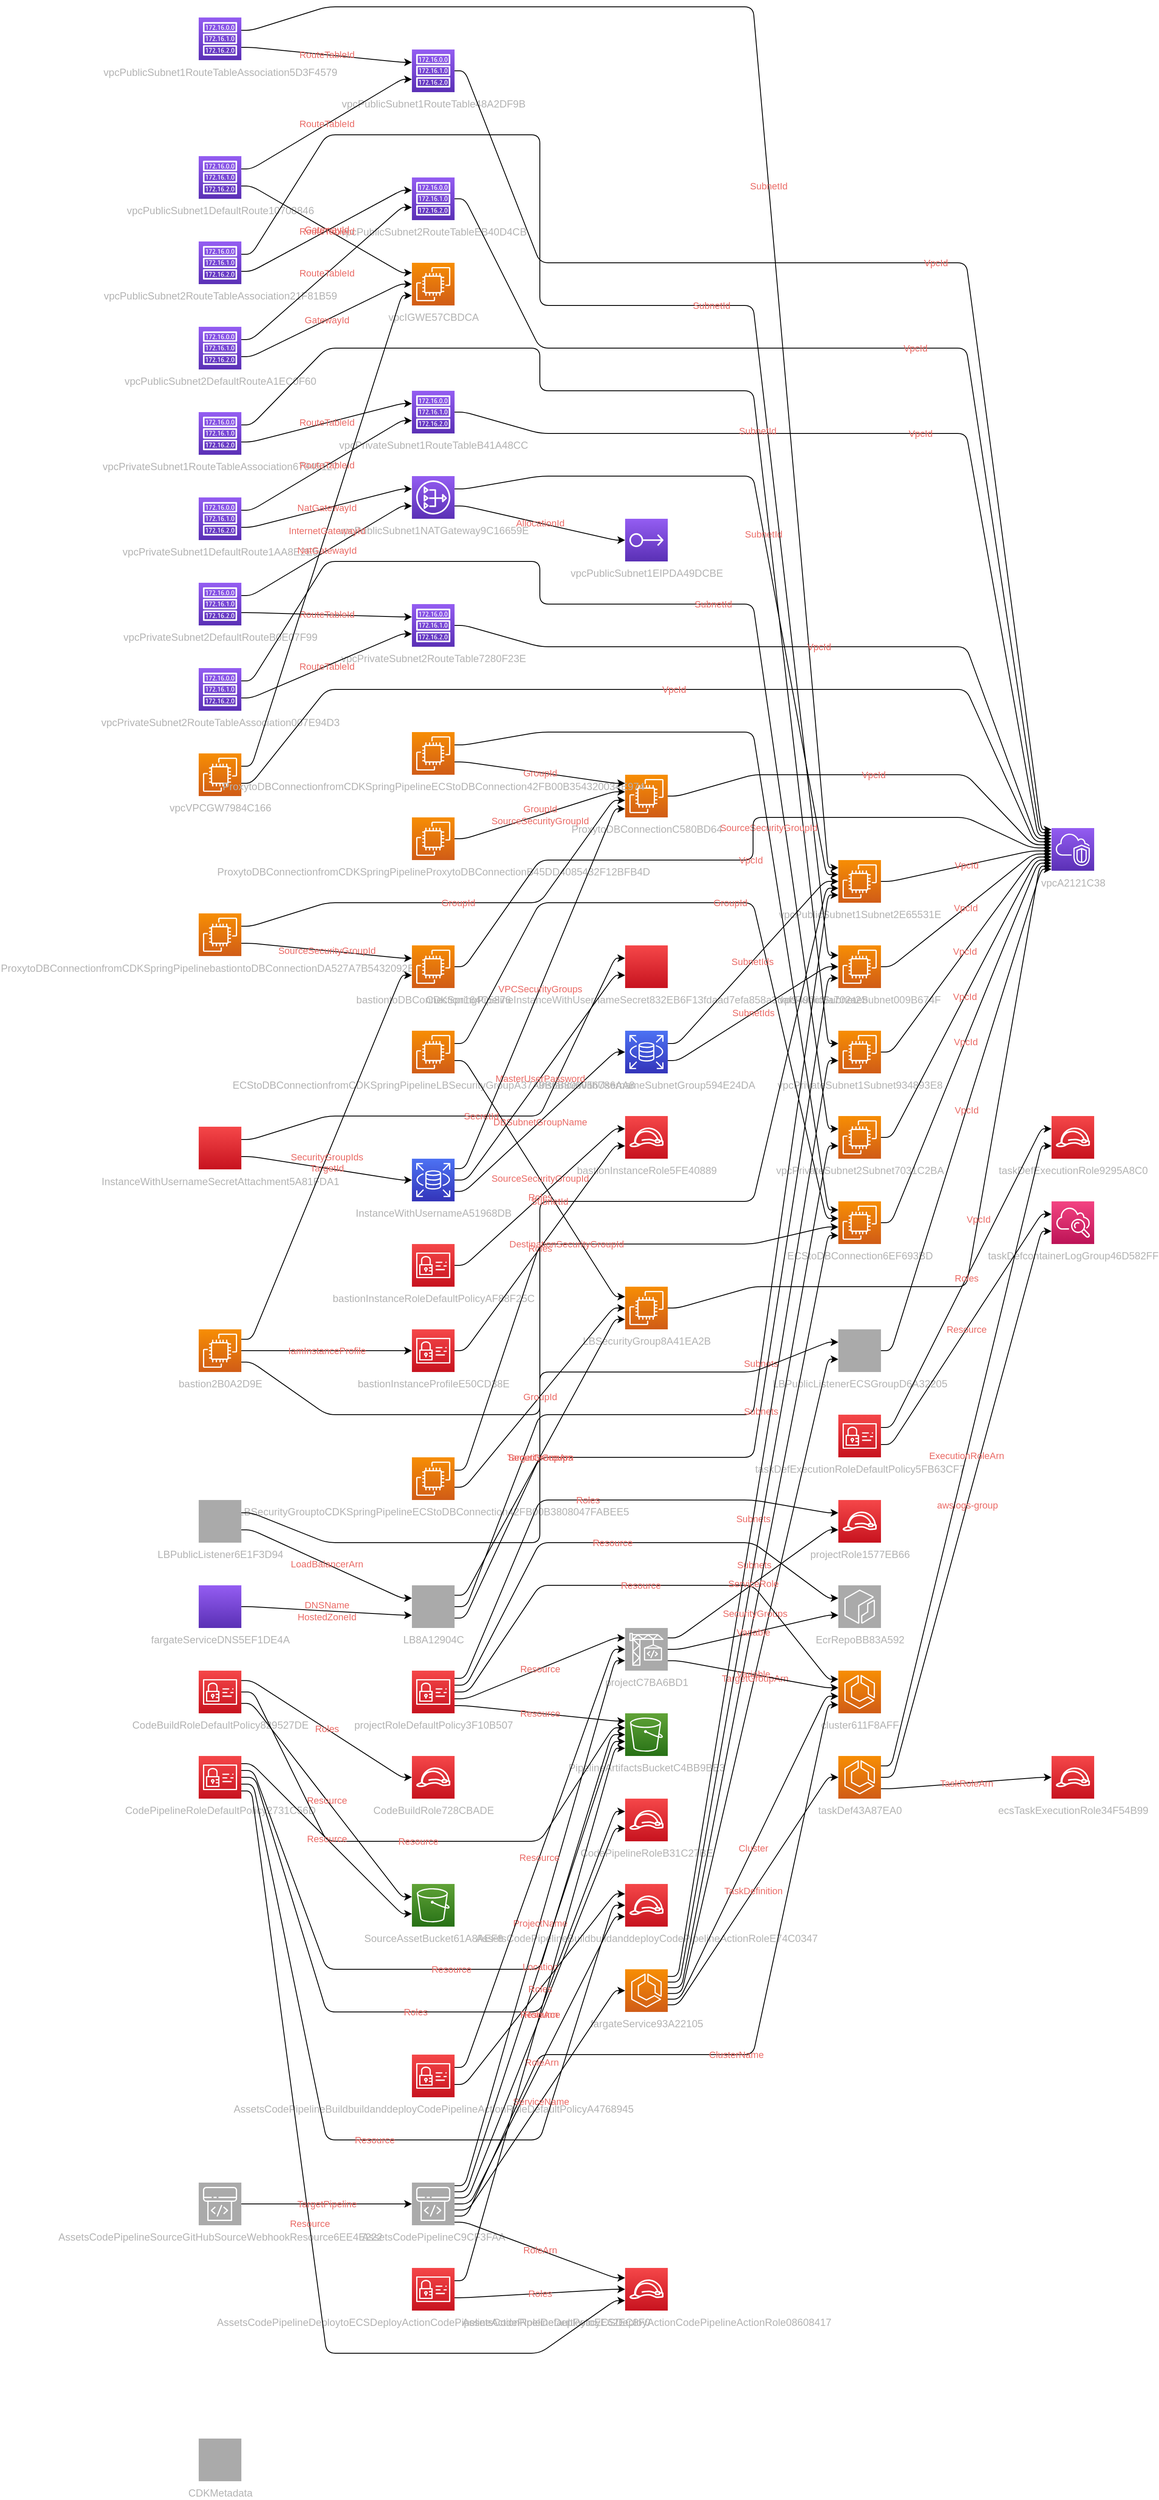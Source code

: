 <mxfile version="13.1.3" pages="2">
            <diagram id="diagramid" name="Diagram">
              <mxGraphModel><root><mxCell id="0"/><mxCell id="1" parent="0"/><mxCell id="2" value="vpcA2121C38" style="outlineConnect=0;fontColor=#B3B3B3;gradientColor=#945DF2;gradientDirection=north;fillColor=#5A30B5;strokeColor=#ffffff;dashed=0;verticalLabelPosition=bottom;verticalAlign=top;align=center;html=1;fontSize=12;fontStyle=0;aspect=fixed;shape=mxgraph.aws4.resourceIcon;resIcon=mxgraph.aws4.vpc;" vertex="1" parent="1"><mxGeometry x="1000" y="962.5" width="50" height="50" as="geometry"/></mxCell><mxCell id="3" value="vpcPublicSubnet1Subnet2E65531E" style="outlineConnect=0;fontColor=#B3B3B3;gradientColor=#F78E04;gradientDirection=north;fillColor=#D05C17;strokeColor=#ffffff;dashed=0;verticalLabelPosition=bottom;verticalAlign=top;align=center;html=1;fontSize=12;fontStyle=0;aspect=fixed;shape=mxgraph.aws4.resourceIcon;resIcon=mxgraph.aws4.ec2;" vertex="1" parent="1"><mxGeometry x="750" y="1000" width="50" height="50" as="geometry"/></mxCell><mxCell id="4" value="vpcPublicSubnet1RouteTable48A2DF9B" style="outlineConnect=0;fontColor=#B3B3B3;gradientColor=#945DF2;gradientDirection=north;fillColor=#5A30B5;strokeColor=#ffffff;dashed=0;verticalLabelPosition=bottom;verticalAlign=top;align=center;html=1;fontSize=12;fontStyle=0;aspect=fixed;shape=mxgraph.aws4.resourceIcon;resIcon=mxgraph.aws4.route_table;" vertex="1" parent="1"><mxGeometry x="250" y="50" width="50" height="50" as="geometry"/></mxCell><mxCell id="5" value="vpcPublicSubnet1RouteTableAssociation5D3F4579" style="outlineConnect=0;fontColor=#B3B3B3;gradientColor=#945DF2;gradientDirection=north;fillColor=#5A30B5;strokeColor=#ffffff;dashed=0;verticalLabelPosition=bottom;verticalAlign=top;align=center;html=1;fontSize=12;fontStyle=0;aspect=fixed;shape=mxgraph.aws4.resourceIcon;resIcon=mxgraph.aws4.route_table;" vertex="1" parent="1"><mxGeometry y="12.5" width="50" height="50" as="geometry"/></mxCell><mxCell id="6" value="vpcPublicSubnet1DefaultRoute10708846" style="outlineConnect=0;fontColor=#B3B3B3;gradientColor=#945DF2;gradientDirection=north;fillColor=#5A30B5;strokeColor=#ffffff;dashed=0;verticalLabelPosition=bottom;verticalAlign=top;align=center;html=1;fontSize=12;fontStyle=0;aspect=fixed;shape=mxgraph.aws4.resourceIcon;resIcon=mxgraph.aws4.route_table;" vertex="1" parent="1"><mxGeometry y="175" width="50" height="50" as="geometry"/></mxCell><mxCell id="7" value="vpcPublicSubnet1EIPDA49DCBE" style="outlineConnect=0;fontColor=#B3B3B3;gradientColor=#945DF2;gradientDirection=north;fillColor=#5A30B5;strokeColor=#ffffff;dashed=0;verticalLabelPosition=bottom;verticalAlign=top;align=center;html=1;fontSize=12;fontStyle=0;aspect=fixed;shape=mxgraph.aws4.resourceIcon;resIcon=mxgraph.aws4.elastic_ip_address;" vertex="1" parent="1"><mxGeometry x="500" y="600" width="50" height="50" as="geometry"/></mxCell><mxCell id="8" value="vpcPublicSubnet1NATGateway9C16659E" style="outlineConnect=0;fontColor=#B3B3B3;gradientColor=#945DF2;gradientDirection=north;fillColor=#5A30B5;strokeColor=#ffffff;dashed=0;verticalLabelPosition=bottom;verticalAlign=top;align=center;html=1;fontSize=12;fontStyle=0;aspect=fixed;shape=mxgraph.aws4.resourceIcon;resIcon=mxgraph.aws4.nat_gateway;" vertex="1" parent="1"><mxGeometry x="250" y="550" width="50" height="50" as="geometry"/></mxCell><mxCell id="9" value="vpcPublicSubnet2Subnet009B674F" style="outlineConnect=0;fontColor=#B3B3B3;gradientColor=#F78E04;gradientDirection=north;fillColor=#D05C17;strokeColor=#ffffff;dashed=0;verticalLabelPosition=bottom;verticalAlign=top;align=center;html=1;fontSize=12;fontStyle=0;aspect=fixed;shape=mxgraph.aws4.resourceIcon;resIcon=mxgraph.aws4.ec2;" vertex="1" parent="1"><mxGeometry x="750" y="1100" width="50" height="50" as="geometry"/></mxCell><mxCell id="10" value="vpcPublicSubnet2RouteTableEB40D4CB" style="outlineConnect=0;fontColor=#B3B3B3;gradientColor=#945DF2;gradientDirection=north;fillColor=#5A30B5;strokeColor=#ffffff;dashed=0;verticalLabelPosition=bottom;verticalAlign=top;align=center;html=1;fontSize=12;fontStyle=0;aspect=fixed;shape=mxgraph.aws4.resourceIcon;resIcon=mxgraph.aws4.route_table;" vertex="1" parent="1"><mxGeometry x="250" y="200" width="50" height="50" as="geometry"/></mxCell><mxCell id="11" value="vpcPublicSubnet2RouteTableAssociation21F81B59" style="outlineConnect=0;fontColor=#B3B3B3;gradientColor=#945DF2;gradientDirection=north;fillColor=#5A30B5;strokeColor=#ffffff;dashed=0;verticalLabelPosition=bottom;verticalAlign=top;align=center;html=1;fontSize=12;fontStyle=0;aspect=fixed;shape=mxgraph.aws4.resourceIcon;resIcon=mxgraph.aws4.route_table;" vertex="1" parent="1"><mxGeometry y="275" width="50" height="50" as="geometry"/></mxCell><mxCell id="12" value="vpcPublicSubnet2DefaultRouteA1EC0F60" style="outlineConnect=0;fontColor=#B3B3B3;gradientColor=#945DF2;gradientDirection=north;fillColor=#5A30B5;strokeColor=#ffffff;dashed=0;verticalLabelPosition=bottom;verticalAlign=top;align=center;html=1;fontSize=12;fontStyle=0;aspect=fixed;shape=mxgraph.aws4.resourceIcon;resIcon=mxgraph.aws4.route_table;" vertex="1" parent="1"><mxGeometry y="375" width="50" height="50" as="geometry"/></mxCell><mxCell id="13" value="vpcPrivateSubnet1Subnet934893E8" style="outlineConnect=0;fontColor=#B3B3B3;gradientColor=#F78E04;gradientDirection=north;fillColor=#D05C17;strokeColor=#ffffff;dashed=0;verticalLabelPosition=bottom;verticalAlign=top;align=center;html=1;fontSize=12;fontStyle=0;aspect=fixed;shape=mxgraph.aws4.resourceIcon;resIcon=mxgraph.aws4.ec2;" vertex="1" parent="1"><mxGeometry x="750" y="1200" width="50" height="50" as="geometry"/></mxCell><mxCell id="14" value="vpcPrivateSubnet1RouteTableB41A48CC" style="outlineConnect=0;fontColor=#B3B3B3;gradientColor=#945DF2;gradientDirection=north;fillColor=#5A30B5;strokeColor=#ffffff;dashed=0;verticalLabelPosition=bottom;verticalAlign=top;align=center;html=1;fontSize=12;fontStyle=0;aspect=fixed;shape=mxgraph.aws4.resourceIcon;resIcon=mxgraph.aws4.route_table;" vertex="1" parent="1"><mxGeometry x="250" y="450" width="50" height="50" as="geometry"/></mxCell><mxCell id="15" value="vpcPrivateSubnet1RouteTableAssociation67945127" style="outlineConnect=0;fontColor=#B3B3B3;gradientColor=#945DF2;gradientDirection=north;fillColor=#5A30B5;strokeColor=#ffffff;dashed=0;verticalLabelPosition=bottom;verticalAlign=top;align=center;html=1;fontSize=12;fontStyle=0;aspect=fixed;shape=mxgraph.aws4.resourceIcon;resIcon=mxgraph.aws4.route_table;" vertex="1" parent="1"><mxGeometry y="475" width="50" height="50" as="geometry"/></mxCell><mxCell id="16" value="vpcPrivateSubnet1DefaultRoute1AA8E2E5" style="outlineConnect=0;fontColor=#B3B3B3;gradientColor=#945DF2;gradientDirection=north;fillColor=#5A30B5;strokeColor=#ffffff;dashed=0;verticalLabelPosition=bottom;verticalAlign=top;align=center;html=1;fontSize=12;fontStyle=0;aspect=fixed;shape=mxgraph.aws4.resourceIcon;resIcon=mxgraph.aws4.route_table;" vertex="1" parent="1"><mxGeometry y="575" width="50" height="50" as="geometry"/></mxCell><mxCell id="17" value="vpcPrivateSubnet2Subnet7031C2BA" style="outlineConnect=0;fontColor=#B3B3B3;gradientColor=#F78E04;gradientDirection=north;fillColor=#D05C17;strokeColor=#ffffff;dashed=0;verticalLabelPosition=bottom;verticalAlign=top;align=center;html=1;fontSize=12;fontStyle=0;aspect=fixed;shape=mxgraph.aws4.resourceIcon;resIcon=mxgraph.aws4.ec2;" vertex="1" parent="1"><mxGeometry x="750" y="1300" width="50" height="50" as="geometry"/></mxCell><mxCell id="18" value="vpcPrivateSubnet2RouteTable7280F23E" style="outlineConnect=0;fontColor=#B3B3B3;gradientColor=#945DF2;gradientDirection=north;fillColor=#5A30B5;strokeColor=#ffffff;dashed=0;verticalLabelPosition=bottom;verticalAlign=top;align=center;html=1;fontSize=12;fontStyle=0;aspect=fixed;shape=mxgraph.aws4.resourceIcon;resIcon=mxgraph.aws4.route_table;" vertex="1" parent="1"><mxGeometry x="250" y="700" width="50" height="50" as="geometry"/></mxCell><mxCell id="19" value="vpcPrivateSubnet2RouteTableAssociation007E94D3" style="outlineConnect=0;fontColor=#B3B3B3;gradientColor=#945DF2;gradientDirection=north;fillColor=#5A30B5;strokeColor=#ffffff;dashed=0;verticalLabelPosition=bottom;verticalAlign=top;align=center;html=1;fontSize=12;fontStyle=0;aspect=fixed;shape=mxgraph.aws4.resourceIcon;resIcon=mxgraph.aws4.route_table;" vertex="1" parent="1"><mxGeometry y="775" width="50" height="50" as="geometry"/></mxCell><mxCell id="20" value="vpcPrivateSubnet2DefaultRouteB0E07F99" style="outlineConnect=0;fontColor=#B3B3B3;gradientColor=#945DF2;gradientDirection=north;fillColor=#5A30B5;strokeColor=#ffffff;dashed=0;verticalLabelPosition=bottom;verticalAlign=top;align=center;html=1;fontSize=12;fontStyle=0;aspect=fixed;shape=mxgraph.aws4.resourceIcon;resIcon=mxgraph.aws4.route_table;" vertex="1" parent="1"><mxGeometry y="675" width="50" height="50" as="geometry"/></mxCell><mxCell id="21" value="vpcIGWE57CBDCA" style="outlineConnect=0;fontColor=#B3B3B3;gradientColor=#F78E04;gradientDirection=north;fillColor=#D05C17;strokeColor=#ffffff;dashed=0;verticalLabelPosition=bottom;verticalAlign=top;align=center;html=1;fontSize=12;fontStyle=0;aspect=fixed;shape=mxgraph.aws4.resourceIcon;resIcon=mxgraph.aws4.ec2;" vertex="1" parent="1"><mxGeometry x="250" y="300" width="50" height="50" as="geometry"/></mxCell><mxCell id="22" value="vpcVPCGW7984C166" style="outlineConnect=0;fontColor=#B3B3B3;gradientColor=#F78E04;gradientDirection=north;fillColor=#D05C17;strokeColor=#ffffff;dashed=0;verticalLabelPosition=bottom;verticalAlign=top;align=center;html=1;fontSize=12;fontStyle=0;aspect=fixed;shape=mxgraph.aws4.resourceIcon;resIcon=mxgraph.aws4.ec2;" vertex="1" parent="1"><mxGeometry y="875" width="50" height="50" as="geometry"/></mxCell><mxCell id="23" value="ProxytoDBConnectionC580BD64" style="outlineConnect=0;fontColor=#B3B3B3;gradientColor=#F78E04;gradientDirection=north;fillColor=#D05C17;strokeColor=#ffffff;dashed=0;verticalLabelPosition=bottom;verticalAlign=top;align=center;html=1;fontSize=12;fontStyle=0;aspect=fixed;shape=mxgraph.aws4.resourceIcon;resIcon=mxgraph.aws4.ec2;" vertex="1" parent="1"><mxGeometry x="500" y="900" width="50" height="50" as="geometry"/></mxCell><mxCell id="24" value="ProxytoDBConnectionfromCDKSpringPipelineProxytoDBConnectionB45DD4085432F12BFB4D" style="outlineConnect=0;fontColor=#B3B3B3;gradientColor=#F78E04;gradientDirection=north;fillColor=#D05C17;strokeColor=#ffffff;dashed=0;verticalLabelPosition=bottom;verticalAlign=top;align=center;html=1;fontSize=12;fontStyle=0;aspect=fixed;shape=mxgraph.aws4.resourceIcon;resIcon=mxgraph.aws4.ec2;" vertex="1" parent="1"><mxGeometry x="250" y="950" width="50" height="50" as="geometry"/></mxCell><mxCell id="25" value="ProxytoDBConnectionfromCDKSpringPipelineECStoDBConnection42FB00B354320034E974" style="outlineConnect=0;fontColor=#B3B3B3;gradientColor=#F78E04;gradientDirection=north;fillColor=#D05C17;strokeColor=#ffffff;dashed=0;verticalLabelPosition=bottom;verticalAlign=top;align=center;html=1;fontSize=12;fontStyle=0;aspect=fixed;shape=mxgraph.aws4.resourceIcon;resIcon=mxgraph.aws4.ec2;" vertex="1" parent="1"><mxGeometry x="250" y="850" width="50" height="50" as="geometry"/></mxCell><mxCell id="26" value="ProxytoDBConnectionfromCDKSpringPipelinebastiontoDBConnectionDA527A7B5432092B6E2C" style="outlineConnect=0;fontColor=#B3B3B3;gradientColor=#F78E04;gradientDirection=north;fillColor=#D05C17;strokeColor=#ffffff;dashed=0;verticalLabelPosition=bottom;verticalAlign=top;align=center;html=1;fontSize=12;fontStyle=0;aspect=fixed;shape=mxgraph.aws4.resourceIcon;resIcon=mxgraph.aws4.ec2;" vertex="1" parent="1"><mxGeometry y="1062.5" width="50" height="50" as="geometry"/></mxCell><mxCell id="27" value="ECStoDBConnection6EF693BD" style="outlineConnect=0;fontColor=#B3B3B3;gradientColor=#F78E04;gradientDirection=north;fillColor=#D05C17;strokeColor=#ffffff;dashed=0;verticalLabelPosition=bottom;verticalAlign=top;align=center;html=1;fontSize=12;fontStyle=0;aspect=fixed;shape=mxgraph.aws4.resourceIcon;resIcon=mxgraph.aws4.ec2;" vertex="1" parent="1"><mxGeometry x="750" y="1400" width="50" height="50" as="geometry"/></mxCell><mxCell id="28" value="ECStoDBConnectionfromCDKSpringPipelineLBSecurityGroupA37A9B6B808056786AA8" style="outlineConnect=0;fontColor=#B3B3B3;gradientColor=#F78E04;gradientDirection=north;fillColor=#D05C17;strokeColor=#ffffff;dashed=0;verticalLabelPosition=bottom;verticalAlign=top;align=center;html=1;fontSize=12;fontStyle=0;aspect=fixed;shape=mxgraph.aws4.resourceIcon;resIcon=mxgraph.aws4.ec2;" vertex="1" parent="1"><mxGeometry x="250" y="1200" width="50" height="50" as="geometry"/></mxCell><mxCell id="29" value="bastiontoDBConnection164C5876" style="outlineConnect=0;fontColor=#B3B3B3;gradientColor=#F78E04;gradientDirection=north;fillColor=#D05C17;strokeColor=#ffffff;dashed=0;verticalLabelPosition=bottom;verticalAlign=top;align=center;html=1;fontSize=12;fontStyle=0;aspect=fixed;shape=mxgraph.aws4.resourceIcon;resIcon=mxgraph.aws4.ec2;" vertex="1" parent="1"><mxGeometry x="250" y="1100" width="50" height="50" as="geometry"/></mxCell><mxCell id="30" value="InstanceWithUsernameSubnetGroup594E24DA" style="outlineConnect=0;fontColor=#B3B3B3;gradientColor=#4D72F3;gradientDirection=north;fillColor=#3334B9;strokeColor=#ffffff;dashed=0;verticalLabelPosition=bottom;verticalAlign=top;align=center;html=1;fontSize=12;fontStyle=0;aspect=fixed;shape=mxgraph.aws4.resourceIcon;resIcon=mxgraph.aws4.rds;" vertex="1" parent="1"><mxGeometry x="500" y="1200" width="50" height="50" as="geometry"/></mxCell><mxCell id="31" value="CDKSpringPipelineInstanceWithUsernameSecret832EB6F13fdaad7efa858a3daf9490cf0a702aeb" style="outlineConnect=0;fontColor=#B3B3B3;gradientColor=#F54749;gradientDirection=north;fillColor=#C7131F;strokeColor=#ffffff;dashed=0;verticalLabelPosition=bottom;verticalAlign=top;align=center;html=1;fontSize=12;fontStyle=0;aspect=fixed;shape=mxgraph.aws4.resourceIcon;resIcon=mxgraph.aws4.secretsmanager;" vertex="1" parent="1"><mxGeometry x="500" y="1100" width="50" height="50" as="geometry"/></mxCell><mxCell id="32" value="InstanceWithUsernameSecretAttachment5A81FDA1" style="outlineConnect=0;fontColor=#B3B3B3;gradientColor=#F54749;gradientDirection=north;fillColor=#C7131F;strokeColor=#ffffff;dashed=0;verticalLabelPosition=bottom;verticalAlign=top;align=center;html=1;fontSize=12;fontStyle=0;aspect=fixed;shape=mxgraph.aws4.resourceIcon;resIcon=mxgraph.aws4.secretsmanager;" vertex="1" parent="1"><mxGeometry y="1312.5" width="50" height="50" as="geometry"/></mxCell><mxCell id="33" value="InstanceWithUsernameA51968DB" style="outlineConnect=0;fontColor=#B3B3B3;gradientColor=#4D72F3;gradientDirection=north;fillColor=#3334B9;strokeColor=#ffffff;dashed=0;verticalLabelPosition=bottom;verticalAlign=top;align=center;html=1;fontSize=12;fontStyle=0;aspect=fixed;shape=mxgraph.aws4.resourceIcon;resIcon=mxgraph.aws4.rds;" vertex="1" parent="1"><mxGeometry x="250" y="1350" width="50" height="50" as="geometry"/></mxCell><mxCell id="34" value="bastionInstanceRole5FE40889" style="outlineConnect=0;fontColor=#B3B3B3;gradientColor=#F54749;gradientDirection=north;fillColor=#C7131F;strokeColor=#ffffff;dashed=0;verticalLabelPosition=bottom;verticalAlign=top;align=center;html=1;fontSize=12;fontStyle=0;aspect=fixed;shape=mxgraph.aws4.resourceIcon;resIcon=mxgraph.aws4.role;" vertex="1" parent="1"><mxGeometry x="500" y="1300" width="50" height="50" as="geometry"/></mxCell><mxCell id="35" value="bastionInstanceRoleDefaultPolicyAF88F25C" style="outlineConnect=0;fontColor=#B3B3B3;gradientColor=#F54749;gradientDirection=north;fillColor=#C7131F;strokeColor=#ffffff;dashed=0;verticalLabelPosition=bottom;verticalAlign=top;align=center;html=1;fontSize=12;fontStyle=0;aspect=fixed;shape=mxgraph.aws4.resourceIcon;resIcon=mxgraph.aws4.identity_and_access_management;" vertex="1" parent="1"><mxGeometry x="250" y="1450" width="50" height="50" as="geometry"/></mxCell><mxCell id="36" value="bastionInstanceProfileE50CD38E" style="outlineConnect=0;fontColor=#B3B3B3;gradientColor=#F54749;gradientDirection=north;fillColor=#C7131F;strokeColor=#ffffff;dashed=0;verticalLabelPosition=bottom;verticalAlign=top;align=center;html=1;fontSize=12;fontStyle=0;aspect=fixed;shape=mxgraph.aws4.resourceIcon;resIcon=mxgraph.aws4.identity_and_access_management;" vertex="1" parent="1"><mxGeometry x="250" y="1550" width="50" height="50" as="geometry"/></mxCell><mxCell id="37" value="bastion2B0A2D9E" style="outlineConnect=0;fontColor=#B3B3B3;gradientColor=#F78E04;gradientDirection=north;fillColor=#D05C17;strokeColor=#ffffff;dashed=0;verticalLabelPosition=bottom;verticalAlign=top;align=center;html=1;fontSize=12;fontStyle=0;aspect=fixed;shape=mxgraph.aws4.resourceIcon;resIcon=mxgraph.aws4.ec2;" vertex="1" parent="1"><mxGeometry y="1550" width="50" height="50" as="geometry"/></mxCell><mxCell id="38" value="LB8A12904C" style="outlineConnect=0;fontColor=#B3B3B3;gradientColor=#aaaaaa;gradientDirection=north;fillColor=#aaaaaa;strokeColor=#ffffff;dashed=0;verticalLabelPosition=bottom;verticalAlign=top;align=center;html=1;fontSize=12;fontStyle=0;aspect=fixed;shape=mxgraph.aws4.resourceIcon;resIcon=mxgraph.aws4.elasticloadbalancingv2;" vertex="1" parent="1"><mxGeometry x="250" y="1850" width="50" height="50" as="geometry"/></mxCell><mxCell id="39" value="LBSecurityGroup8A41EA2B" style="outlineConnect=0;fontColor=#B3B3B3;gradientColor=#F78E04;gradientDirection=north;fillColor=#D05C17;strokeColor=#ffffff;dashed=0;verticalLabelPosition=bottom;verticalAlign=top;align=center;html=1;fontSize=12;fontStyle=0;aspect=fixed;shape=mxgraph.aws4.resourceIcon;resIcon=mxgraph.aws4.ec2;" vertex="1" parent="1"><mxGeometry x="500" y="1500" width="50" height="50" as="geometry"/></mxCell><mxCell id="40" value="LBSecurityGrouptoCDKSpringPipelineECStoDBConnection42FB00B3808047FABEE5" style="outlineConnect=0;fontColor=#B3B3B3;gradientColor=#F78E04;gradientDirection=north;fillColor=#D05C17;strokeColor=#ffffff;dashed=0;verticalLabelPosition=bottom;verticalAlign=top;align=center;html=1;fontSize=12;fontStyle=0;aspect=fixed;shape=mxgraph.aws4.resourceIcon;resIcon=mxgraph.aws4.ec2;" vertex="1" parent="1"><mxGeometry x="250" y="1700" width="50" height="50" as="geometry"/></mxCell><mxCell id="41" value="LBPublicListener6E1F3D94" style="outlineConnect=0;fontColor=#B3B3B3;gradientColor=#aaaaaa;gradientDirection=north;fillColor=#aaaaaa;strokeColor=#ffffff;dashed=0;verticalLabelPosition=bottom;verticalAlign=top;align=center;html=1;fontSize=12;fontStyle=0;aspect=fixed;shape=mxgraph.aws4.resourceIcon;resIcon=mxgraph.aws4.elasticloadbalancingv2;" vertex="1" parent="1"><mxGeometry y="1750" width="50" height="50" as="geometry"/></mxCell><mxCell id="42" value="LBPublicListenerECSGroupD6A32205" style="outlineConnect=0;fontColor=#B3B3B3;gradientColor=#aaaaaa;gradientDirection=north;fillColor=#aaaaaa;strokeColor=#ffffff;dashed=0;verticalLabelPosition=bottom;verticalAlign=top;align=center;html=1;fontSize=12;fontStyle=0;aspect=fixed;shape=mxgraph.aws4.resourceIcon;resIcon=mxgraph.aws4.elasticloadbalancingv2;" vertex="1" parent="1"><mxGeometry x="750" y="1550" width="50" height="50" as="geometry"/></mxCell><mxCell id="43" value="cluster611F8AFF" style="outlineConnect=0;fontColor=#B3B3B3;gradientColor=#F78E04;gradientDirection=north;fillColor=#D05C17;strokeColor=#ffffff;dashed=0;verticalLabelPosition=bottom;verticalAlign=top;align=center;html=1;fontSize=12;fontStyle=0;aspect=fixed;shape=mxgraph.aws4.resourceIcon;resIcon=mxgraph.aws4.ecs;" vertex="1" parent="1"><mxGeometry x="750" y="1950" width="50" height="50" as="geometry"/></mxCell><mxCell id="44" value="ecsTaskExecutionRole34F54B99" style="outlineConnect=0;fontColor=#B3B3B3;gradientColor=#F54749;gradientDirection=north;fillColor=#C7131F;strokeColor=#ffffff;dashed=0;verticalLabelPosition=bottom;verticalAlign=top;align=center;html=1;fontSize=12;fontStyle=0;aspect=fixed;shape=mxgraph.aws4.resourceIcon;resIcon=mxgraph.aws4.role;" vertex="1" parent="1"><mxGeometry x="1000" y="2050" width="50" height="50" as="geometry"/></mxCell><mxCell id="45" value="taskDef43A87EA0" style="outlineConnect=0;fontColor=#B3B3B3;gradientColor=#F78E04;gradientDirection=north;fillColor=#D05C17;strokeColor=#ffffff;dashed=0;verticalLabelPosition=bottom;verticalAlign=top;align=center;html=1;fontSize=12;fontStyle=0;aspect=fixed;shape=mxgraph.aws4.resourceIcon;resIcon=mxgraph.aws4.ecs;" vertex="1" parent="1"><mxGeometry x="750" y="2050" width="50" height="50" as="geometry"/></mxCell><mxCell id="46" value="taskDefExecutionRole9295A8C0" style="outlineConnect=0;fontColor=#B3B3B3;gradientColor=#F54749;gradientDirection=north;fillColor=#C7131F;strokeColor=#ffffff;dashed=0;verticalLabelPosition=bottom;verticalAlign=top;align=center;html=1;fontSize=12;fontStyle=0;aspect=fixed;shape=mxgraph.aws4.resourceIcon;resIcon=mxgraph.aws4.role;" vertex="1" parent="1"><mxGeometry x="1000" y="1300" width="50" height="50" as="geometry"/></mxCell><mxCell id="47" value="taskDefExecutionRoleDefaultPolicy5FB63CF7" style="outlineConnect=0;fontColor=#B3B3B3;gradientColor=#F54749;gradientDirection=north;fillColor=#C7131F;strokeColor=#ffffff;dashed=0;verticalLabelPosition=bottom;verticalAlign=top;align=center;html=1;fontSize=12;fontStyle=0;aspect=fixed;shape=mxgraph.aws4.resourceIcon;resIcon=mxgraph.aws4.identity_and_access_management;" vertex="1" parent="1"><mxGeometry x="750" y="1650" width="50" height="50" as="geometry"/></mxCell><mxCell id="48" value="taskDefcontainerLogGroup46D582FF" style="outlineConnect=0;fontColor=#B3B3B3;gradientColor=#F34482;gradientDirection=north;fillColor=#BC1356;strokeColor=#ffffff;dashed=0;verticalLabelPosition=bottom;verticalAlign=top;align=center;html=1;fontSize=12;fontStyle=0;aspect=fixed;shape=mxgraph.aws4.resourceIcon;resIcon=mxgraph.aws4.cloudwatch;" vertex="1" parent="1"><mxGeometry x="1000" y="1400" width="50" height="50" as="geometry"/></mxCell><mxCell id="49" value="fargateServiceDNS5EF1DE4A" style="outlineConnect=0;fontColor=#B3B3B3;gradientColor=#945DF2;gradientDirection=north;fillColor=#5A30B5;strokeColor=#ffffff;dashed=0;verticalLabelPosition=bottom;verticalAlign=top;align=center;html=1;fontSize=12;fontStyle=0;aspect=fixed;shape=mxgraph.aws4.resourceIcon;resIcon=mxgraph.aws4.route53;" vertex="1" parent="1"><mxGeometry y="1850" width="50" height="50" as="geometry"/></mxCell><mxCell id="50" value="fargateService93A22105" style="outlineConnect=0;fontColor=#B3B3B3;gradientColor=#F78E04;gradientDirection=north;fillColor=#D05C17;strokeColor=#ffffff;dashed=0;verticalLabelPosition=bottom;verticalAlign=top;align=center;html=1;fontSize=12;fontStyle=0;aspect=fixed;shape=mxgraph.aws4.resourceIcon;resIcon=mxgraph.aws4.ecs;" vertex="1" parent="1"><mxGeometry x="500" y="2300" width="50" height="50" as="geometry"/></mxCell><mxCell id="51" value="EcrRepoBB83A592" style="outlineConnect=0;fontColor=#B3B3B3;gradientColor=#aaaaaa;gradientDirection=north;fillColor=#aaaaaa;strokeColor=#ffffff;dashed=0;verticalLabelPosition=bottom;verticalAlign=top;align=center;html=1;fontSize=12;fontStyle=0;aspect=fixed;shape=mxgraph.aws4.resourceIcon;resIcon=mxgraph.aws4.ecr;" vertex="1" parent="1"><mxGeometry x="750" y="1850" width="50" height="50" as="geometry"/></mxCell><mxCell id="52" value="projectRole1577EB66" style="outlineConnect=0;fontColor=#B3B3B3;gradientColor=#F54749;gradientDirection=north;fillColor=#C7131F;strokeColor=#ffffff;dashed=0;verticalLabelPosition=bottom;verticalAlign=top;align=center;html=1;fontSize=12;fontStyle=0;aspect=fixed;shape=mxgraph.aws4.resourceIcon;resIcon=mxgraph.aws4.role;" vertex="1" parent="1"><mxGeometry x="750" y="1750" width="50" height="50" as="geometry"/></mxCell><mxCell id="53" value="projectRoleDefaultPolicy3F10B507" style="outlineConnect=0;fontColor=#B3B3B3;gradientColor=#F54749;gradientDirection=north;fillColor=#C7131F;strokeColor=#ffffff;dashed=0;verticalLabelPosition=bottom;verticalAlign=top;align=center;html=1;fontSize=12;fontStyle=0;aspect=fixed;shape=mxgraph.aws4.resourceIcon;resIcon=mxgraph.aws4.identity_and_access_management;" vertex="1" parent="1"><mxGeometry x="250" y="1950" width="50" height="50" as="geometry"/></mxCell><mxCell id="54" value="projectC7BA6BD1" style="outlineConnect=0;fontColor=#B3B3B3;gradientColor=#aaaaaa;gradientDirection=north;fillColor=#aaaaaa;strokeColor=#ffffff;dashed=0;verticalLabelPosition=bottom;verticalAlign=top;align=center;html=1;fontSize=12;fontStyle=0;aspect=fixed;shape=mxgraph.aws4.resourceIcon;resIcon=mxgraph.aws4.codebuild;" vertex="1" parent="1"><mxGeometry x="500" y="1900" width="50" height="50" as="geometry"/></mxCell><mxCell id="55" value="SourceAssetBucket61A8AEF8" style="outlineConnect=0;fontColor=#B3B3B3;gradientColor=#60A337;gradientDirection=north;fillColor=#277116;strokeColor=#ffffff;dashed=0;verticalLabelPosition=bottom;verticalAlign=top;align=center;html=1;fontSize=12;fontStyle=0;aspect=fixed;shape=mxgraph.aws4.resourceIcon;resIcon=mxgraph.aws4.s3;" vertex="1" parent="1"><mxGeometry x="250" y="2200" width="50" height="50" as="geometry"/></mxCell><mxCell id="56" value="PipelineArtifactsBucketC4BB9BE3" style="outlineConnect=0;fontColor=#B3B3B3;gradientColor=#60A337;gradientDirection=north;fillColor=#277116;strokeColor=#ffffff;dashed=0;verticalLabelPosition=bottom;verticalAlign=top;align=center;html=1;fontSize=12;fontStyle=0;aspect=fixed;shape=mxgraph.aws4.resourceIcon;resIcon=mxgraph.aws4.s3;" vertex="1" parent="1"><mxGeometry x="500" y="2000" width="50" height="50" as="geometry"/></mxCell><mxCell id="57" value="CodeBuildRole728CBADE" style="outlineConnect=0;fontColor=#B3B3B3;gradientColor=#F54749;gradientDirection=north;fillColor=#C7131F;strokeColor=#ffffff;dashed=0;verticalLabelPosition=bottom;verticalAlign=top;align=center;html=1;fontSize=12;fontStyle=0;aspect=fixed;shape=mxgraph.aws4.resourceIcon;resIcon=mxgraph.aws4.role;" vertex="1" parent="1"><mxGeometry x="250" y="2050" width="50" height="50" as="geometry"/></mxCell><mxCell id="58" value="CodeBuildRoleDefaultPolicy829527DE" style="outlineConnect=0;fontColor=#B3B3B3;gradientColor=#F54749;gradientDirection=north;fillColor=#C7131F;strokeColor=#ffffff;dashed=0;verticalLabelPosition=bottom;verticalAlign=top;align=center;html=1;fontSize=12;fontStyle=0;aspect=fixed;shape=mxgraph.aws4.resourceIcon;resIcon=mxgraph.aws4.identity_and_access_management;" vertex="1" parent="1"><mxGeometry y="1950" width="50" height="50" as="geometry"/></mxCell><mxCell id="59" value="CodePipelineRoleB31C27BE" style="outlineConnect=0;fontColor=#B3B3B3;gradientColor=#F54749;gradientDirection=north;fillColor=#C7131F;strokeColor=#ffffff;dashed=0;verticalLabelPosition=bottom;verticalAlign=top;align=center;html=1;fontSize=12;fontStyle=0;aspect=fixed;shape=mxgraph.aws4.resourceIcon;resIcon=mxgraph.aws4.role;" vertex="1" parent="1"><mxGeometry x="500" y="2100" width="50" height="50" as="geometry"/></mxCell><mxCell id="60" value="CodePipelineRoleDefaultPolicy2731C56D" style="outlineConnect=0;fontColor=#B3B3B3;gradientColor=#F54749;gradientDirection=north;fillColor=#C7131F;strokeColor=#ffffff;dashed=0;verticalLabelPosition=bottom;verticalAlign=top;align=center;html=1;fontSize=12;fontStyle=0;aspect=fixed;shape=mxgraph.aws4.resourceIcon;resIcon=mxgraph.aws4.identity_and_access_management;" vertex="1" parent="1"><mxGeometry y="2050" width="50" height="50" as="geometry"/></mxCell><mxCell id="61" value="AssetsCodePipelineC9CF3FAA" style="outlineConnect=0;fontColor=#B3B3B3;gradientColor=#aaaaaa;gradientDirection=north;fillColor=#aaaaaa;strokeColor=#ffffff;dashed=0;verticalLabelPosition=bottom;verticalAlign=top;align=center;html=1;fontSize=12;fontStyle=0;aspect=fixed;shape=mxgraph.aws4.resourceIcon;resIcon=mxgraph.aws4.codepipeline;" vertex="1" parent="1"><mxGeometry x="250" y="2550" width="50" height="50" as="geometry"/></mxCell><mxCell id="62" value="AssetsCodePipelineSourceGitHubSourceWebhookResource6EE4E222" style="outlineConnect=0;fontColor=#B3B3B3;gradientColor=#aaaaaa;gradientDirection=north;fillColor=#aaaaaa;strokeColor=#ffffff;dashed=0;verticalLabelPosition=bottom;verticalAlign=top;align=center;html=1;fontSize=12;fontStyle=0;aspect=fixed;shape=mxgraph.aws4.resourceIcon;resIcon=mxgraph.aws4.codepipeline;" vertex="1" parent="1"><mxGeometry y="2550" width="50" height="50" as="geometry"/></mxCell><mxCell id="63" value="AssetsCodePipelineBuildbuildanddeployCodePipelineActionRoleE74C0347" style="outlineConnect=0;fontColor=#B3B3B3;gradientColor=#F54749;gradientDirection=north;fillColor=#C7131F;strokeColor=#ffffff;dashed=0;verticalLabelPosition=bottom;verticalAlign=top;align=center;html=1;fontSize=12;fontStyle=0;aspect=fixed;shape=mxgraph.aws4.resourceIcon;resIcon=mxgraph.aws4.role;" vertex="1" parent="1"><mxGeometry x="500" y="2200" width="50" height="50" as="geometry"/></mxCell><mxCell id="64" value="AssetsCodePipelineBuildbuildanddeployCodePipelineActionRoleDefaultPolicyA4768945" style="outlineConnect=0;fontColor=#B3B3B3;gradientColor=#F54749;gradientDirection=north;fillColor=#C7131F;strokeColor=#ffffff;dashed=0;verticalLabelPosition=bottom;verticalAlign=top;align=center;html=1;fontSize=12;fontStyle=0;aspect=fixed;shape=mxgraph.aws4.resourceIcon;resIcon=mxgraph.aws4.identity_and_access_management;" vertex="1" parent="1"><mxGeometry x="250" y="2400" width="50" height="50" as="geometry"/></mxCell><mxCell id="65" value="AssetsCodePipelineDeploytoECSDeployActionCodePipelineActionRole08608417" style="outlineConnect=0;fontColor=#B3B3B3;gradientColor=#F54749;gradientDirection=north;fillColor=#C7131F;strokeColor=#ffffff;dashed=0;verticalLabelPosition=bottom;verticalAlign=top;align=center;html=1;fontSize=12;fontStyle=0;aspect=fixed;shape=mxgraph.aws4.resourceIcon;resIcon=mxgraph.aws4.role;" vertex="1" parent="1"><mxGeometry x="500" y="2650" width="50" height="50" as="geometry"/></mxCell><mxCell id="66" value="AssetsCodePipelineDeploytoECSDeployActionCodePipelineActionRoleDefaultPolicyE62EC8F0" style="outlineConnect=0;fontColor=#B3B3B3;gradientColor=#F54749;gradientDirection=north;fillColor=#C7131F;strokeColor=#ffffff;dashed=0;verticalLabelPosition=bottom;verticalAlign=top;align=center;html=1;fontSize=12;fontStyle=0;aspect=fixed;shape=mxgraph.aws4.resourceIcon;resIcon=mxgraph.aws4.identity_and_access_management;" vertex="1" parent="1"><mxGeometry x="250" y="2650" width="50" height="50" as="geometry"/></mxCell><mxCell id="67" value="CDKMetadata" style="outlineConnect=0;fontColor=#B3B3B3;gradientColor=#aaaaaa;gradientDirection=north;fillColor=#aaaaaa;strokeColor=#ffffff;dashed=0;verticalLabelPosition=bottom;verticalAlign=top;align=center;html=1;fontSize=12;fontStyle=0;aspect=fixed;shape=mxgraph.aws4.resourceIcon;resIcon=mxgraph.aws4.cdk;" vertex="1" parent="1"><mxGeometry y="2850" width="50" height="50" as="geometry"/></mxCell><mxCell id="vpcA2121C38|vpcPublicSubnet1Subnet2E65531E" value="VpcId" style="edgeStyle=orthogonalEdgeStyle;rounded=1;orthogonalLoop=1;jettySize=auto;html=1;labelBackgroundColor=none;fontColor=#EA6B66;noEdgeStyle=1;orthogonal=1;" edge="1" parent="1" source="3" target="2"><mxGeometry relative="1" as="geometry"><Array as="points"><mxPoint x="812" y="1025"/><mxPoint x="976" y="989.286"/></Array></mxGeometry></mxCell><mxCell id="vpcA2121C38|vpcPublicSubnet1RouteTable48A2DF9B" value="VpcId" style="edgeStyle=orthogonalEdgeStyle;rounded=1;orthogonalLoop=1;jettySize=auto;html=1;labelBackgroundColor=none;fontColor=#EA6B66;noEdgeStyle=1;orthogonal=1;" edge="1" parent="1" source="4" target="2"><mxGeometry relative="1" as="geometry"><Array as="points"><mxPoint x="312" y="75"/><mxPoint x="400" y="300"/><mxPoint x="650" y="300"/><mxPoint x="650" y="300"/><mxPoint x="900" y="300"/><mxPoint x="988" y="964.286"/></Array></mxGeometry></mxCell><mxCell id="vpcPublicSubnet1RouteTable48A2DF9B|vpcPublicSubnet1RouteTableAssociation5D3F4579" value="RouteTableId" style="edgeStyle=orthogonalEdgeStyle;rounded=1;orthogonalLoop=1;jettySize=auto;html=1;labelBackgroundColor=none;fontColor=#EA6B66;noEdgeStyle=1;orthogonal=1;" edge="1" parent="1" source="5" target="4"><mxGeometry relative="1" as="geometry"><Array as="points"><mxPoint x="62" y="47.5"/><mxPoint x="238" y="65"/></Array></mxGeometry></mxCell><mxCell id="vpcPublicSubnet1Subnet2E65531E|vpcPublicSubnet1RouteTableAssociation5D3F4579" value="SubnetId" style="edgeStyle=orthogonalEdgeStyle;rounded=1;orthogonalLoop=1;jettySize=auto;html=1;labelBackgroundColor=none;fontColor=#EA6B66;noEdgeStyle=1;orthogonal=1;" edge="1" parent="1" source="5" target="3"><mxGeometry relative="1" as="geometry"><Array as="points"><mxPoint x="62" y="27.5"/><mxPoint x="150"/><mxPoint x="400"/><mxPoint x="400"/><mxPoint x="650"/><mxPoint x="738" y="1009"/></Array></mxGeometry></mxCell><mxCell id="vpcPublicSubnet1RouteTable48A2DF9B|vpcPublicSubnet1DefaultRoute10708846" value="RouteTableId" style="edgeStyle=orthogonalEdgeStyle;rounded=1;orthogonalLoop=1;jettySize=auto;html=1;labelBackgroundColor=none;fontColor=#EA6B66;noEdgeStyle=1;orthogonal=1;" edge="1" parent="1" source="6" target="4"><mxGeometry relative="1" as="geometry"><Array as="points"><mxPoint x="62" y="190"/><mxPoint x="238" y="85"/></Array></mxGeometry></mxCell><mxCell id="vpcIGWE57CBDCA|vpcPublicSubnet1DefaultRoute10708846" value="GatewayId" style="edgeStyle=orthogonalEdgeStyle;rounded=1;orthogonalLoop=1;jettySize=auto;html=1;labelBackgroundColor=none;fontColor=#EA6B66;noEdgeStyle=1;orthogonal=1;" edge="1" parent="1" source="6" target="21"><mxGeometry relative="1" as="geometry"><Array as="points"><mxPoint x="62" y="210"/><mxPoint x="238" y="311.667"/></Array></mxGeometry></mxCell><mxCell id="vpcPublicSubnet1Subnet2E65531E|vpcPublicSubnet1NATGateway9C16659E" value="SubnetId" style="edgeStyle=orthogonalEdgeStyle;rounded=1;orthogonalLoop=1;jettySize=auto;html=1;labelBackgroundColor=none;fontColor=#EA6B66;noEdgeStyle=1;orthogonal=1;" edge="1" parent="1" source="8" target="3"><mxGeometry relative="1" as="geometry"><Array as="points"><mxPoint x="312" y="565"/><mxPoint x="400" y="550"/><mxPoint x="650" y="550"/><mxPoint x="736" y="1017"/></Array></mxGeometry></mxCell><mxCell id="vpcPublicSubnet1EIPDA49DCBE|vpcPublicSubnet1NATGateway9C16659E" value="AllocationId" style="edgeStyle=orthogonalEdgeStyle;rounded=1;orthogonalLoop=1;jettySize=auto;html=1;labelBackgroundColor=none;fontColor=#EA6B66;noEdgeStyle=1;orthogonal=1;" edge="1" parent="1" source="8" target="7"><mxGeometry relative="1" as="geometry"><Array as="points"><mxPoint x="312" y="585"/><mxPoint x="488" y="625"/></Array></mxGeometry></mxCell><mxCell id="vpcA2121C38|vpcPublicSubnet2Subnet009B674F" value="VpcId" style="edgeStyle=orthogonalEdgeStyle;rounded=1;orthogonalLoop=1;jettySize=auto;html=1;labelBackgroundColor=none;fontColor=#EA6B66;noEdgeStyle=1;orthogonal=1;" edge="1" parent="1" source="9" target="2"><mxGeometry relative="1" as="geometry"><Array as="points"><mxPoint x="812" y="1125"/><mxPoint x="978" y="992.857"/></Array></mxGeometry></mxCell><mxCell id="vpcA2121C38|vpcPublicSubnet2RouteTableEB40D4CB" value="VpcId" style="edgeStyle=orthogonalEdgeStyle;rounded=1;orthogonalLoop=1;jettySize=auto;html=1;labelBackgroundColor=none;fontColor=#EA6B66;noEdgeStyle=1;orthogonal=1;" edge="1" parent="1" source="10" target="2"><mxGeometry relative="1" as="geometry"><Array as="points"><mxPoint x="312" y="225"/><mxPoint x="400" y="400"/><mxPoint x="650" y="400"/><mxPoint x="650" y="400"/><mxPoint x="900" y="400"/><mxPoint x="986" y="967.857"/></Array></mxGeometry></mxCell><mxCell id="vpcPublicSubnet2RouteTableEB40D4CB|vpcPublicSubnet2RouteTableAssociation21F81B59" value="RouteTableId" style="edgeStyle=orthogonalEdgeStyle;rounded=1;orthogonalLoop=1;jettySize=auto;html=1;labelBackgroundColor=none;fontColor=#EA6B66;noEdgeStyle=1;orthogonal=1;" edge="1" parent="1" source="11" target="10"><mxGeometry relative="1" as="geometry"><Array as="points"><mxPoint x="62" y="310"/><mxPoint x="238" y="215"/></Array></mxGeometry></mxCell><mxCell id="vpcPublicSubnet2Subnet009B674F|vpcPublicSubnet2RouteTableAssociation21F81B59" value="SubnetId" style="edgeStyle=orthogonalEdgeStyle;rounded=1;orthogonalLoop=1;jettySize=auto;html=1;labelBackgroundColor=none;fontColor=#EA6B66;noEdgeStyle=1;orthogonal=1;" edge="1" parent="1" source="11" target="9"><mxGeometry relative="1" as="geometry"><Array as="points"><mxPoint x="62" y="290"/><mxPoint x="150" y="150"/><mxPoint x="400" y="150"/><mxPoint x="400" y="350"/><mxPoint x="650" y="350"/><mxPoint x="738" y="1111.667"/></Array></mxGeometry></mxCell><mxCell id="vpcPublicSubnet2RouteTableEB40D4CB|vpcPublicSubnet2DefaultRouteA1EC0F60" value="RouteTableId" style="edgeStyle=orthogonalEdgeStyle;rounded=1;orthogonalLoop=1;jettySize=auto;html=1;labelBackgroundColor=none;fontColor=#EA6B66;noEdgeStyle=1;orthogonal=1;" edge="1" parent="1" source="12" target="10"><mxGeometry relative="1" as="geometry"><Array as="points"><mxPoint x="62" y="390"/><mxPoint x="238" y="235"/></Array></mxGeometry></mxCell><mxCell id="vpcIGWE57CBDCA|vpcPublicSubnet2DefaultRouteA1EC0F60" value="GatewayId" style="edgeStyle=orthogonalEdgeStyle;rounded=1;orthogonalLoop=1;jettySize=auto;html=1;labelBackgroundColor=none;fontColor=#EA6B66;noEdgeStyle=1;orthogonal=1;" edge="1" parent="1" source="12" target="21"><mxGeometry relative="1" as="geometry"><Array as="points"><mxPoint x="62" y="410"/><mxPoint x="236" y="325"/></Array></mxGeometry></mxCell><mxCell id="vpcA2121C38|vpcPrivateSubnet1Subnet934893E8" value="VpcId" style="edgeStyle=orthogonalEdgeStyle;rounded=1;orthogonalLoop=1;jettySize=auto;html=1;labelBackgroundColor=none;fontColor=#EA6B66;noEdgeStyle=1;orthogonal=1;" edge="1" parent="1" source="13" target="2"><mxGeometry relative="1" as="geometry"><Array as="points"><mxPoint x="812" y="1225"/><mxPoint x="980" y="996.429"/></Array></mxGeometry></mxCell><mxCell id="vpcA2121C38|vpcPrivateSubnet1RouteTableB41A48CC" value="VpcId" style="edgeStyle=orthogonalEdgeStyle;rounded=1;orthogonalLoop=1;jettySize=auto;html=1;labelBackgroundColor=none;fontColor=#EA6B66;noEdgeStyle=1;orthogonal=1;" edge="1" parent="1" source="14" target="2"><mxGeometry relative="1" as="geometry"><Array as="points"><mxPoint x="312" y="475"/><mxPoint x="400" y="500"/><mxPoint x="650" y="500"/><mxPoint x="650" y="500"/><mxPoint x="900" y="500"/><mxPoint x="984" y="971.429"/></Array></mxGeometry></mxCell><mxCell id="vpcPrivateSubnet1RouteTableB41A48CC|vpcPrivateSubnet1RouteTableAssociation67945127" value="RouteTableId" style="edgeStyle=orthogonalEdgeStyle;rounded=1;orthogonalLoop=1;jettySize=auto;html=1;labelBackgroundColor=none;fontColor=#EA6B66;noEdgeStyle=1;orthogonal=1;" edge="1" parent="1" source="15" target="14"><mxGeometry relative="1" as="geometry"><Array as="points"><mxPoint x="62" y="510"/><mxPoint x="238" y="465"/></Array></mxGeometry></mxCell><mxCell id="vpcPrivateSubnet1Subnet934893E8|vpcPrivateSubnet1RouteTableAssociation67945127" value="SubnetId" style="edgeStyle=orthogonalEdgeStyle;rounded=1;orthogonalLoop=1;jettySize=auto;html=1;labelBackgroundColor=none;fontColor=#EA6B66;noEdgeStyle=1;orthogonal=1;" edge="1" parent="1" source="15" target="13"><mxGeometry relative="1" as="geometry"><Array as="points"><mxPoint x="62" y="490"/><mxPoint x="150" y="400"/><mxPoint x="400" y="400"/><mxPoint x="400" y="450"/><mxPoint x="650" y="450"/><mxPoint x="738" y="1215"/></Array></mxGeometry></mxCell><mxCell id="vpcPrivateSubnet1RouteTableB41A48CC|vpcPrivateSubnet1DefaultRoute1AA8E2E5" value="RouteTableId" style="edgeStyle=orthogonalEdgeStyle;rounded=1;orthogonalLoop=1;jettySize=auto;html=1;labelBackgroundColor=none;fontColor=#EA6B66;noEdgeStyle=1;orthogonal=1;" edge="1" parent="1" source="16" target="14"><mxGeometry relative="1" as="geometry"><Array as="points"><mxPoint x="62" y="590"/><mxPoint x="238" y="485"/></Array></mxGeometry></mxCell><mxCell id="vpcPublicSubnet1NATGateway9C16659E|vpcPrivateSubnet1DefaultRoute1AA8E2E5" value="NatGatewayId" style="edgeStyle=orthogonalEdgeStyle;rounded=1;orthogonalLoop=1;jettySize=auto;html=1;labelBackgroundColor=none;fontColor=#EA6B66;noEdgeStyle=1;orthogonal=1;" edge="1" parent="1" source="16" target="8"><mxGeometry relative="1" as="geometry"><Array as="points"><mxPoint x="62" y="610"/><mxPoint x="238" y="565"/></Array></mxGeometry></mxCell><mxCell id="vpcA2121C38|vpcPrivateSubnet2Subnet7031C2BA" value="VpcId" style="edgeStyle=orthogonalEdgeStyle;rounded=1;orthogonalLoop=1;jettySize=auto;html=1;labelBackgroundColor=none;fontColor=#EA6B66;noEdgeStyle=1;orthogonal=1;" edge="1" parent="1" source="17" target="2"><mxGeometry relative="1" as="geometry"><Array as="points"><mxPoint x="812" y="1325"/><mxPoint x="982" y="1000.0"/></Array></mxGeometry></mxCell><mxCell id="vpcA2121C38|vpcPrivateSubnet2RouteTable7280F23E" value="VpcId" style="edgeStyle=orthogonalEdgeStyle;rounded=1;orthogonalLoop=1;jettySize=auto;html=1;labelBackgroundColor=none;fontColor=#EA6B66;noEdgeStyle=1;orthogonal=1;" edge="1" parent="1" source="18" target="2"><mxGeometry relative="1" as="geometry"><Array as="points"><mxPoint x="312" y="725"/><mxPoint x="400" y="750"/><mxPoint x="650" y="750"/><mxPoint x="650" y="750"/><mxPoint x="900" y="750"/><mxPoint x="982" y="975"/></Array></mxGeometry></mxCell><mxCell id="vpcPrivateSubnet2RouteTable7280F23E|vpcPrivateSubnet2RouteTableAssociation007E94D3" value="RouteTableId" style="edgeStyle=orthogonalEdgeStyle;rounded=1;orthogonalLoop=1;jettySize=auto;html=1;labelBackgroundColor=none;fontColor=#EA6B66;noEdgeStyle=1;orthogonal=1;" edge="1" parent="1" source="19" target="18"><mxGeometry relative="1" as="geometry"><Array as="points"><mxPoint x="62" y="810"/><mxPoint x="238" y="735"/></Array></mxGeometry></mxCell><mxCell id="vpcPrivateSubnet2Subnet7031C2BA|vpcPrivateSubnet2RouteTableAssociation007E94D3" value="SubnetId" style="edgeStyle=orthogonalEdgeStyle;rounded=1;orthogonalLoop=1;jettySize=auto;html=1;labelBackgroundColor=none;fontColor=#EA6B66;noEdgeStyle=1;orthogonal=1;" edge="1" parent="1" source="19" target="17"><mxGeometry relative="1" as="geometry"><Array as="points"><mxPoint x="62" y="790"/><mxPoint x="150" y="650"/><mxPoint x="400" y="650"/><mxPoint x="400" y="700"/><mxPoint x="650" y="700"/><mxPoint x="738" y="1315"/></Array></mxGeometry></mxCell><mxCell id="vpcPrivateSubnet2RouteTable7280F23E|vpcPrivateSubnet2DefaultRouteB0E07F99" value="RouteTableId" style="edgeStyle=orthogonalEdgeStyle;rounded=1;orthogonalLoop=1;jettySize=auto;html=1;labelBackgroundColor=none;fontColor=#EA6B66;noEdgeStyle=1;orthogonal=1;" edge="1" parent="1" source="20" target="18"><mxGeometry relative="1" as="geometry"><Array as="points"><mxPoint x="62" y="710"/><mxPoint x="238" y="715"/></Array></mxGeometry></mxCell><mxCell id="vpcPublicSubnet1NATGateway9C16659E|vpcPrivateSubnet2DefaultRouteB0E07F99" value="NatGatewayId" style="edgeStyle=orthogonalEdgeStyle;rounded=1;orthogonalLoop=1;jettySize=auto;html=1;labelBackgroundColor=none;fontColor=#EA6B66;noEdgeStyle=1;orthogonal=1;" edge="1" parent="1" source="20" target="8"><mxGeometry relative="1" as="geometry"><Array as="points"><mxPoint x="62" y="690"/><mxPoint x="238" y="585"/></Array></mxGeometry></mxCell><mxCell id="vpcA2121C38|vpcVPCGW7984C166" value="VpcId" style="edgeStyle=orthogonalEdgeStyle;rounded=1;orthogonalLoop=1;jettySize=auto;html=1;labelBackgroundColor=none;fontColor=#EA6B66;noEdgeStyle=1;orthogonal=1;" edge="1" parent="1" source="22" target="2"><mxGeometry relative="1" as="geometry"><Array as="points"><mxPoint x="62" y="910"/><mxPoint x="150" y="800"/><mxPoint x="400" y="800"/><mxPoint x="400" y="800"/><mxPoint x="650" y="800"/><mxPoint x="650" y="800"/><mxPoint x="900" y="800"/><mxPoint x="980" y="978.571"/></Array></mxGeometry></mxCell><mxCell id="vpcIGWE57CBDCA|vpcVPCGW7984C166" value="InternetGatewayId" style="edgeStyle=orthogonalEdgeStyle;rounded=1;orthogonalLoop=1;jettySize=auto;html=1;labelBackgroundColor=none;fontColor=#EA6B66;noEdgeStyle=1;orthogonal=1;" edge="1" parent="1" source="22" target="21"><mxGeometry relative="1" as="geometry"><Array as="points"><mxPoint x="62" y="890"/><mxPoint x="238" y="338.333"/></Array></mxGeometry></mxCell><mxCell id="vpcA2121C38|ProxytoDBConnectionC580BD64" value="VpcId" style="edgeStyle=orthogonalEdgeStyle;rounded=1;orthogonalLoop=1;jettySize=auto;html=1;labelBackgroundColor=none;fontColor=#EA6B66;noEdgeStyle=1;orthogonal=1;" edge="1" parent="1" source="23" target="2"><mxGeometry relative="1" as="geometry"><Array as="points"><mxPoint x="562" y="925"/><mxPoint x="650" y="900"/><mxPoint x="900" y="900"/><mxPoint x="978" y="982.143"/></Array></mxGeometry></mxCell><mxCell id="ProxytoDBConnectionC580BD64|ProxytoDBConnectionfromCDKSpringPipelineProxytoDBConnectionB45DD4085432F12BFB4D" value="GroupId&#xA;SourceSecurityGroupId" style="edgeStyle=orthogonalEdgeStyle;rounded=1;orthogonalLoop=1;jettySize=auto;html=1;labelBackgroundColor=none;fontColor=#EA6B66;noEdgeStyle=1;orthogonal=1;" edge="1" parent="1" source="24" target="23"><mxGeometry relative="1" as="geometry"><Array as="points"><mxPoint x="312" y="975"/><mxPoint x="486" y="920"/></Array></mxGeometry></mxCell><mxCell id="ProxytoDBConnectionC580BD64|ProxytoDBConnectionfromCDKSpringPipelineECStoDBConnection42FB00B354320034E974" value="GroupId" style="edgeStyle=orthogonalEdgeStyle;rounded=1;orthogonalLoop=1;jettySize=auto;html=1;labelBackgroundColor=none;fontColor=#EA6B66;noEdgeStyle=1;orthogonal=1;" edge="1" parent="1" source="25" target="23"><mxGeometry relative="1" as="geometry"><Array as="points"><mxPoint x="312" y="885"/><mxPoint x="488" y="910"/></Array></mxGeometry></mxCell><mxCell id="ECStoDBConnection6EF693BD|ProxytoDBConnectionfromCDKSpringPipelineECStoDBConnection42FB00B354320034E974" value="SourceSecurityGroupId" style="edgeStyle=orthogonalEdgeStyle;rounded=1;orthogonalLoop=1;jettySize=auto;html=1;labelBackgroundColor=none;fontColor=#EA6B66;noEdgeStyle=1;orthogonal=1;" edge="1" parent="1" source="25" target="27"><mxGeometry relative="1" as="geometry"><Array as="points"><mxPoint x="312" y="865"/><mxPoint x="400" y="850"/><mxPoint x="650" y="850"/><mxPoint x="738" y="1410"/></Array></mxGeometry></mxCell><mxCell id="ProxytoDBConnectionC580BD64|ProxytoDBConnectionfromCDKSpringPipelinebastiontoDBConnectionDA527A7B5432092B6E2C" value="GroupId" style="edgeStyle=orthogonalEdgeStyle;rounded=1;orthogonalLoop=1;jettySize=auto;html=1;labelBackgroundColor=none;fontColor=#EA6B66;noEdgeStyle=1;orthogonal=1;" edge="1" parent="1" source="26" target="23"><mxGeometry relative="1" as="geometry"><Array as="points"><mxPoint x="62" y="1077.5"/><mxPoint x="150" y="1050"/><mxPoint x="400" y="1050"/><mxPoint x="486" y="930"/></Array></mxGeometry></mxCell><mxCell id="bastiontoDBConnection164C5876|ProxytoDBConnectionfromCDKSpringPipelinebastiontoDBConnectionDA527A7B5432092B6E2C" value="SourceSecurityGroupId" style="edgeStyle=orthogonalEdgeStyle;rounded=1;orthogonalLoop=1;jettySize=auto;html=1;labelBackgroundColor=none;fontColor=#EA6B66;noEdgeStyle=1;orthogonal=1;" edge="1" parent="1" source="26" target="29"><mxGeometry relative="1" as="geometry"><Array as="points"><mxPoint x="62" y="1097.5"/><mxPoint x="238" y="1115"/></Array></mxGeometry></mxCell><mxCell id="vpcA2121C38|ECStoDBConnection6EF693BD" value="VpcId" style="edgeStyle=orthogonalEdgeStyle;rounded=1;orthogonalLoop=1;jettySize=auto;html=1;labelBackgroundColor=none;fontColor=#EA6B66;noEdgeStyle=1;orthogonal=1;" edge="1" parent="1" source="27" target="2"><mxGeometry relative="1" as="geometry"><Array as="points"><mxPoint x="812" y="1425"/><mxPoint x="984" y="1003.571"/></Array></mxGeometry></mxCell><mxCell id="ECStoDBConnection6EF693BD|ECStoDBConnectionfromCDKSpringPipelineLBSecurityGroupA37A9B6B808056786AA8" value="GroupId" style="edgeStyle=orthogonalEdgeStyle;rounded=1;orthogonalLoop=1;jettySize=auto;html=1;labelBackgroundColor=none;fontColor=#EA6B66;noEdgeStyle=1;orthogonal=1;" edge="1" parent="1" source="28" target="27"><mxGeometry relative="1" as="geometry"><Array as="points"><mxPoint x="312" y="1215"/><mxPoint x="400" y="1050"/><mxPoint x="650" y="1050"/><mxPoint x="736" y="1420"/></Array></mxGeometry></mxCell><mxCell id="LBSecurityGroup8A41EA2B|ECStoDBConnectionfromCDKSpringPipelineLBSecurityGroupA37A9B6B808056786AA8" value="SourceSecurityGroupId" style="edgeStyle=orthogonalEdgeStyle;rounded=1;orthogonalLoop=1;jettySize=auto;html=1;labelBackgroundColor=none;fontColor=#EA6B66;noEdgeStyle=1;orthogonal=1;" edge="1" parent="1" source="28" target="39"><mxGeometry relative="1" as="geometry"><Array as="points"><mxPoint x="312" y="1235"/><mxPoint x="488" y="1511.667"/></Array></mxGeometry></mxCell><mxCell id="vpcA2121C38|bastiontoDBConnection164C5876" value="VpcId" style="edgeStyle=orthogonalEdgeStyle;rounded=1;orthogonalLoop=1;jettySize=auto;html=1;labelBackgroundColor=none;fontColor=#EA6B66;noEdgeStyle=1;orthogonal=1;" edge="1" parent="1" source="29" target="2"><mxGeometry relative="1" as="geometry"><Array as="points"><mxPoint x="312" y="1125"/><mxPoint x="400" y="1000"/><mxPoint x="650" y="1000"/><mxPoint x="650" y="950"/><mxPoint x="900" y="950"/><mxPoint x="976" y="985.714"/></Array></mxGeometry></mxCell><mxCell id="vpcPublicSubnet1Subnet2E65531E|InstanceWithUsernameSubnetGroup594E24DA" value="SubnetIds" style="edgeStyle=orthogonalEdgeStyle;rounded=1;orthogonalLoop=1;jettySize=auto;html=1;labelBackgroundColor=none;fontColor=#EA6B66;noEdgeStyle=1;orthogonal=1;" edge="1" parent="1" source="30" target="3"><mxGeometry relative="1" as="geometry"><Array as="points"><mxPoint x="562" y="1215"/><mxPoint x="734" y="1025"/></Array></mxGeometry></mxCell><mxCell id="vpcPublicSubnet2Subnet009B674F|InstanceWithUsernameSubnetGroup594E24DA" value="SubnetIds" style="edgeStyle=orthogonalEdgeStyle;rounded=1;orthogonalLoop=1;jettySize=auto;html=1;labelBackgroundColor=none;fontColor=#EA6B66;noEdgeStyle=1;orthogonal=1;" edge="1" parent="1" source="30" target="9"><mxGeometry relative="1" as="geometry"><Array as="points"><mxPoint x="562" y="1235"/><mxPoint x="736" y="1125"/></Array></mxGeometry></mxCell><mxCell id="CDKSpringPipelineInstanceWithUsernameSecret832EB6F13fdaad7efa858a3daf9490cf0a702aeb|InstanceWithUsernameSecretAttachment5A81FDA1" value="SecretId" style="edgeStyle=orthogonalEdgeStyle;rounded=1;orthogonalLoop=1;jettySize=auto;html=1;labelBackgroundColor=none;fontColor=#EA6B66;noEdgeStyle=1;orthogonal=1;" edge="1" parent="1" source="32" target="31"><mxGeometry relative="1" as="geometry"><Array as="points"><mxPoint x="62" y="1327.5"/><mxPoint x="150" y="1300"/><mxPoint x="400" y="1300"/><mxPoint x="488" y="1115"/></Array></mxGeometry></mxCell><mxCell id="InstanceWithUsernameA51968DB|InstanceWithUsernameSecretAttachment5A81FDA1" value="TargetId" style="edgeStyle=orthogonalEdgeStyle;rounded=1;orthogonalLoop=1;jettySize=auto;html=1;labelBackgroundColor=none;fontColor=#EA6B66;noEdgeStyle=1;orthogonal=1;" edge="1" parent="1" source="32" target="33"><mxGeometry relative="1" as="geometry"><Array as="points"><mxPoint x="62" y="1347.5"/><mxPoint x="238" y="1375"/></Array></mxGeometry></mxCell><mxCell id="InstanceWithUsernameSubnetGroup594E24DA|InstanceWithUsernameA51968DB" value="DBSubnetGroupName" style="edgeStyle=orthogonalEdgeStyle;rounded=1;orthogonalLoop=1;jettySize=auto;html=1;labelBackgroundColor=none;fontColor=#EA6B66;noEdgeStyle=1;orthogonal=1;" edge="1" parent="1" source="33" target="30"><mxGeometry relative="1" as="geometry"><Array as="points"><mxPoint x="312" y="1388.333"/><mxPoint x="488" y="1225"/></Array></mxGeometry></mxCell><mxCell id="CDKSpringPipelineInstanceWithUsernameSecret832EB6F13fdaad7efa858a3daf9490cf0a702aeb|InstanceWithUsernameA51968DB" value="MasterUserPassword" style="edgeStyle=orthogonalEdgeStyle;rounded=1;orthogonalLoop=1;jettySize=auto;html=1;labelBackgroundColor=none;fontColor=#EA6B66;noEdgeStyle=1;orthogonal=1;" edge="1" parent="1" source="33" target="31"><mxGeometry relative="1" as="geometry"><Array as="points"><mxPoint x="314" y="1375"/><mxPoint x="488" y="1135"/></Array></mxGeometry></mxCell><mxCell id="ProxytoDBConnectionC580BD64|InstanceWithUsernameA51968DB" value="VPCSecurityGroups" style="edgeStyle=orthogonalEdgeStyle;rounded=1;orthogonalLoop=1;jettySize=auto;html=1;labelBackgroundColor=none;fontColor=#EA6B66;noEdgeStyle=1;orthogonal=1;" edge="1" parent="1" source="33" target="23"><mxGeometry relative="1" as="geometry"><Array as="points"><mxPoint x="312" y="1361.667"/><mxPoint x="488" y="940"/></Array></mxGeometry></mxCell><mxCell id="bastionInstanceRole5FE40889|bastionInstanceRoleDefaultPolicyAF88F25C" value="Roles" style="edgeStyle=orthogonalEdgeStyle;rounded=1;orthogonalLoop=1;jettySize=auto;html=1;labelBackgroundColor=none;fontColor=#EA6B66;noEdgeStyle=1;orthogonal=1;" edge="1" parent="1" source="35" target="34"><mxGeometry relative="1" as="geometry"><Array as="points"><mxPoint x="312" y="1475"/><mxPoint x="488" y="1315"/></Array></mxGeometry></mxCell><mxCell id="bastionInstanceRole5FE40889|bastionInstanceProfileE50CD38E" value="Roles" style="edgeStyle=orthogonalEdgeStyle;rounded=1;orthogonalLoop=1;jettySize=auto;html=1;labelBackgroundColor=none;fontColor=#EA6B66;noEdgeStyle=1;orthogonal=1;" edge="1" parent="1" source="36" target="34"><mxGeometry relative="1" as="geometry"><Array as="points"><mxPoint x="312" y="1575"/><mxPoint x="488" y="1335"/></Array></mxGeometry></mxCell><mxCell id="bastionInstanceProfileE50CD38E|bastion2B0A2D9E" value="IamInstanceProfile" style="edgeStyle=orthogonalEdgeStyle;rounded=1;orthogonalLoop=1;jettySize=auto;html=1;labelBackgroundColor=none;fontColor=#EA6B66;noEdgeStyle=1;orthogonal=1;" edge="1" parent="1" source="37" target="36"><mxGeometry relative="1" as="geometry"><Array as="points"><mxPoint x="64" y="1575"/><mxPoint x="238" y="1575"/></Array></mxGeometry></mxCell><mxCell id="vpcPublicSubnet1Subnet2E65531E|bastion2B0A2D9E" value="SubnetId" style="edgeStyle=orthogonalEdgeStyle;rounded=1;orthogonalLoop=1;jettySize=auto;html=1;labelBackgroundColor=none;fontColor=#EA6B66;noEdgeStyle=1;orthogonal=1;" edge="1" parent="1" source="37" target="3"><mxGeometry relative="1" as="geometry"><Array as="points"><mxPoint x="62" y="1588.333"/><mxPoint x="150" y="1650"/><mxPoint x="400" y="1650"/><mxPoint x="400" y="1400"/><mxPoint x="650" y="1400"/><mxPoint x="736" y="1033"/></Array></mxGeometry></mxCell><mxCell id="bastiontoDBConnection164C5876|bastion2B0A2D9E" value="SecurityGroupIds" style="edgeStyle=orthogonalEdgeStyle;rounded=1;orthogonalLoop=1;jettySize=auto;html=1;labelBackgroundColor=none;fontColor=#EA6B66;noEdgeStyle=1;orthogonal=1;" edge="1" parent="1" source="37" target="29"><mxGeometry relative="1" as="geometry"><Array as="points"><mxPoint x="62" y="1561.667"/><mxPoint x="238" y="1135"/></Array></mxGeometry></mxCell><mxCell id="vpcPublicSubnet1Subnet2E65531E|LB8A12904C" value="Subnets" style="edgeStyle=orthogonalEdgeStyle;rounded=1;orthogonalLoop=1;jettySize=auto;html=1;labelBackgroundColor=none;fontColor=#EA6B66;noEdgeStyle=1;orthogonal=1;" edge="1" parent="1" source="38" target="3"><mxGeometry relative="1" as="geometry"><Array as="points"><mxPoint x="314" y="1875"/><mxPoint x="400" y="1650"/><mxPoint x="650" y="1650"/><mxPoint x="738" y="1041"/></Array></mxGeometry></mxCell><mxCell id="vpcPublicSubnet2Subnet009B674F|LB8A12904C" value="Subnets" style="edgeStyle=orthogonalEdgeStyle;rounded=1;orthogonalLoop=1;jettySize=auto;html=1;labelBackgroundColor=none;fontColor=#EA6B66;noEdgeStyle=1;orthogonal=1;" edge="1" parent="1" source="38" target="9"><mxGeometry relative="1" as="geometry"><Array as="points"><mxPoint x="312" y="1888.333"/><mxPoint x="400" y="1700"/><mxPoint x="650" y="1700"/><mxPoint x="738" y="1138.333"/></Array></mxGeometry></mxCell><mxCell id="LBSecurityGroup8A41EA2B|LB8A12904C" value="SecurityGroups" style="edgeStyle=orthogonalEdgeStyle;rounded=1;orthogonalLoop=1;jettySize=auto;html=1;labelBackgroundColor=none;fontColor=#EA6B66;noEdgeStyle=1;orthogonal=1;" edge="1" parent="1" source="38" target="39"><mxGeometry relative="1" as="geometry"><Array as="points"><mxPoint x="312" y="1861.667"/><mxPoint x="488" y="1538.333"/></Array></mxGeometry></mxCell><mxCell id="vpcA2121C38|LBSecurityGroup8A41EA2B" value="VpcId" style="edgeStyle=orthogonalEdgeStyle;rounded=1;orthogonalLoop=1;jettySize=auto;html=1;labelBackgroundColor=none;fontColor=#EA6B66;noEdgeStyle=1;orthogonal=1;" edge="1" parent="1" source="39" target="2"><mxGeometry relative="1" as="geometry"><Array as="points"><mxPoint x="562" y="1525"/><mxPoint x="650" y="1500"/><mxPoint x="900" y="1500"/><mxPoint x="986" y="1007.143"/></Array></mxGeometry></mxCell><mxCell id="LBSecurityGroup8A41EA2B|LBSecurityGrouptoCDKSpringPipelineECStoDBConnection42FB00B3808047FABEE5" value="GroupId" style="edgeStyle=orthogonalEdgeStyle;rounded=1;orthogonalLoop=1;jettySize=auto;html=1;labelBackgroundColor=none;fontColor=#EA6B66;noEdgeStyle=1;orthogonal=1;" edge="1" parent="1" source="40" target="39"><mxGeometry relative="1" as="geometry"><Array as="points"><mxPoint x="312" y="1735"/><mxPoint x="486" y="1525"/></Array></mxGeometry></mxCell><mxCell id="ECStoDBConnection6EF693BD|LBSecurityGrouptoCDKSpringPipelineECStoDBConnection42FB00B3808047FABEE5" value="DestinationSecurityGroupId" style="edgeStyle=orthogonalEdgeStyle;rounded=1;orthogonalLoop=1;jettySize=auto;html=1;labelBackgroundColor=none;fontColor=#EA6B66;noEdgeStyle=1;orthogonal=1;" edge="1" parent="1" source="40" target="27"><mxGeometry relative="1" as="geometry"><Array as="points"><mxPoint x="312" y="1715"/><mxPoint x="400" y="1450"/><mxPoint x="650" y="1450"/><mxPoint x="736" y="1430"/></Array></mxGeometry></mxCell><mxCell id="LBPublicListenerECSGroupD6A32205|LBPublicListener6E1F3D94" value="TargetGroupArn" style="edgeStyle=orthogonalEdgeStyle;rounded=1;orthogonalLoop=1;jettySize=auto;html=1;labelBackgroundColor=none;fontColor=#EA6B66;noEdgeStyle=1;orthogonal=1;" edge="1" parent="1" source="41" target="42"><mxGeometry relative="1" as="geometry"><Array as="points"><mxPoint x="62" y="1765"/><mxPoint x="150" y="1800"/><mxPoint x="400" y="1800"/><mxPoint x="400" y="1600"/><mxPoint x="650" y="1600"/><mxPoint x="738" y="1565"/></Array></mxGeometry></mxCell><mxCell id="LB8A12904C|LBPublicListener6E1F3D94" value="LoadBalancerArn" style="edgeStyle=orthogonalEdgeStyle;rounded=1;orthogonalLoop=1;jettySize=auto;html=1;labelBackgroundColor=none;fontColor=#EA6B66;noEdgeStyle=1;orthogonal=1;" edge="1" parent="1" source="41" target="38"><mxGeometry relative="1" as="geometry"><Array as="points"><mxPoint x="62" y="1785"/><mxPoint x="238" y="1865"/></Array></mxGeometry></mxCell><mxCell id="vpcA2121C38|LBPublicListenerECSGroupD6A32205" value="VpcId" style="edgeStyle=orthogonalEdgeStyle;rounded=1;orthogonalLoop=1;jettySize=auto;html=1;labelBackgroundColor=none;fontColor=#EA6B66;noEdgeStyle=1;orthogonal=1;" edge="1" parent="1" source="42" target="2"><mxGeometry relative="1" as="geometry"><Array as="points"><mxPoint x="812" y="1575"/><mxPoint x="988" y="1010.714"/></Array></mxGeometry></mxCell><mxCell id="taskDefcontainerLogGroup46D582FF|taskDef43A87EA0" value="awslogs-group" style="edgeStyle=orthogonalEdgeStyle;rounded=1;orthogonalLoop=1;jettySize=auto;html=1;labelBackgroundColor=none;fontColor=#EA6B66;noEdgeStyle=1;orthogonal=1;" edge="1" parent="1" source="45" target="48"><mxGeometry relative="1" as="geometry"><Array as="points"><mxPoint x="814" y="2075"/><mxPoint x="988" y="1435"/></Array></mxGeometry></mxCell><mxCell id="taskDefExecutionRole9295A8C0|taskDef43A87EA0" value="ExecutionRoleArn" style="edgeStyle=orthogonalEdgeStyle;rounded=1;orthogonalLoop=1;jettySize=auto;html=1;labelBackgroundColor=none;fontColor=#EA6B66;noEdgeStyle=1;orthogonal=1;" edge="1" parent="1" source="45" target="46"><mxGeometry relative="1" as="geometry"><Array as="points"><mxPoint x="812" y="2061.667"/><mxPoint x="988" y="1335"/></Array></mxGeometry></mxCell><mxCell id="ecsTaskExecutionRole34F54B99|taskDef43A87EA0" value="TaskRoleArn" style="edgeStyle=orthogonalEdgeStyle;rounded=1;orthogonalLoop=1;jettySize=auto;html=1;labelBackgroundColor=none;fontColor=#EA6B66;noEdgeStyle=1;orthogonal=1;" edge="1" parent="1" source="45" target="44"><mxGeometry relative="1" as="geometry"><Array as="points"><mxPoint x="812" y="2088.333"/><mxPoint x="988" y="2075"/></Array></mxGeometry></mxCell><mxCell id="taskDefExecutionRole9295A8C0|taskDefExecutionRoleDefaultPolicy5FB63CF7" value="Roles" style="edgeStyle=orthogonalEdgeStyle;rounded=1;orthogonalLoop=1;jettySize=auto;html=1;labelBackgroundColor=none;fontColor=#EA6B66;noEdgeStyle=1;orthogonal=1;" edge="1" parent="1" source="47" target="46"><mxGeometry relative="1" as="geometry"><Array as="points"><mxPoint x="812" y="1665"/><mxPoint x="988" y="1315"/></Array></mxGeometry></mxCell><mxCell id="taskDefcontainerLogGroup46D582FF|taskDefExecutionRoleDefaultPolicy5FB63CF7" value="Resource" style="edgeStyle=orthogonalEdgeStyle;rounded=1;orthogonalLoop=1;jettySize=auto;html=1;labelBackgroundColor=none;fontColor=#EA6B66;noEdgeStyle=1;orthogonal=1;" edge="1" parent="1" source="47" target="48"><mxGeometry relative="1" as="geometry"><Array as="points"><mxPoint x="812" y="1685"/><mxPoint x="988" y="1415"/></Array></mxGeometry></mxCell><mxCell id="LB8A12904C|fargateServiceDNS5EF1DE4A" value="DNSName&#xA;HostedZoneId" style="edgeStyle=orthogonalEdgeStyle;rounded=1;orthogonalLoop=1;jettySize=auto;html=1;labelBackgroundColor=none;fontColor=#EA6B66;noEdgeStyle=1;orthogonal=1;" edge="1" parent="1" source="49" target="38"><mxGeometry relative="1" as="geometry"><Array as="points"><mxPoint x="62" y="1875"/><mxPoint x="238" y="1885"/></Array></mxGeometry></mxCell><mxCell id="cluster611F8AFF|fargateService93A22105" value="Cluster" style="edgeStyle=orthogonalEdgeStyle;rounded=1;orthogonalLoop=1;jettySize=auto;html=1;labelBackgroundColor=none;fontColor=#EA6B66;noEdgeStyle=1;orthogonal=1;" edge="1" parent="1" source="50" target="43"><mxGeometry relative="1" as="geometry"><Array as="points"><mxPoint x="564" y="2335.0"/><mxPoint x="736" y="1980"/></Array></mxGeometry></mxCell><mxCell id="LBPublicListenerECSGroupD6A32205|fargateService93A22105" value="TargetGroupArn" style="edgeStyle=orthogonalEdgeStyle;rounded=1;orthogonalLoop=1;jettySize=auto;html=1;labelBackgroundColor=none;fontColor=#EA6B66;noEdgeStyle=1;orthogonal=1;" edge="1" parent="1" source="50" target="42"><mxGeometry relative="1" as="geometry"><Array as="points"><mxPoint x="566" y="2328.333"/><mxPoint x="738" y="1585"/></Array></mxGeometry></mxCell><mxCell id="vpcPrivateSubnet1Subnet934893E8|fargateService93A22105" value="Subnets" style="edgeStyle=orthogonalEdgeStyle;rounded=1;orthogonalLoop=1;jettySize=auto;html=1;labelBackgroundColor=none;fontColor=#EA6B66;noEdgeStyle=1;orthogonal=1;" edge="1" parent="1" source="50" target="13"><mxGeometry relative="1" as="geometry"><Array as="points"><mxPoint x="562" y="2308.333"/><mxPoint x="738" y="1235"/></Array></mxGeometry></mxCell><mxCell id="vpcPrivateSubnet2Subnet7031C2BA|fargateService93A22105" value="Subnets" style="edgeStyle=orthogonalEdgeStyle;rounded=1;orthogonalLoop=1;jettySize=auto;html=1;labelBackgroundColor=none;fontColor=#EA6B66;noEdgeStyle=1;orthogonal=1;" edge="1" parent="1" source="50" target="17"><mxGeometry relative="1" as="geometry"><Array as="points"><mxPoint x="564" y="2315"/><mxPoint x="738" y="1335"/></Array></mxGeometry></mxCell><mxCell id="taskDef43A87EA0|fargateService93A22105" value="TaskDefinition" style="edgeStyle=orthogonalEdgeStyle;rounded=1;orthogonalLoop=1;jettySize=auto;html=1;labelBackgroundColor=none;fontColor=#EA6B66;noEdgeStyle=1;orthogonal=1;" edge="1" parent="1" source="50" target="45"><mxGeometry relative="1" as="geometry"><Array as="points"><mxPoint x="562" y="2341.667"/><mxPoint x="738" y="2075"/></Array></mxGeometry></mxCell><mxCell id="ECStoDBConnection6EF693BD|fargateService93A22105" value="SecurityGroups" style="edgeStyle=orthogonalEdgeStyle;rounded=1;orthogonalLoop=1;jettySize=auto;html=1;labelBackgroundColor=none;fontColor=#EA6B66;noEdgeStyle=1;orthogonal=1;" edge="1" parent="1" source="50" target="27"><mxGeometry relative="1" as="geometry"><Array as="points"><mxPoint x="566" y="2321.667"/><mxPoint x="738" y="1440"/></Array></mxGeometry></mxCell><mxCell id="projectC7BA6BD1|projectRoleDefaultPolicy3F10B507" value="Resource" style="edgeStyle=orthogonalEdgeStyle;rounded=1;orthogonalLoop=1;jettySize=auto;html=1;labelBackgroundColor=none;fontColor=#EA6B66;noEdgeStyle=1;orthogonal=1;" edge="1" parent="1" source="53" target="54"><mxGeometry relative="1" as="geometry"><Array as="points"><mxPoint x="314" y="1983"/><mxPoint x="488" y="1911.667"/></Array></mxGeometry></mxCell><mxCell id="projectRole1577EB66|projectRoleDefaultPolicy3F10B507" value="Roles" style="edgeStyle=orthogonalEdgeStyle;rounded=1;orthogonalLoop=1;jettySize=auto;html=1;labelBackgroundColor=none;fontColor=#EA6B66;noEdgeStyle=1;orthogonal=1;" edge="1" parent="1" source="53" target="52"><mxGeometry relative="1" as="geometry"><Array as="points"><mxPoint x="312" y="1959"/><mxPoint x="400" y="1750"/><mxPoint x="650" y="1750"/><mxPoint x="738" y="1765"/></Array></mxGeometry></mxCell><mxCell id="PipelineArtifactsBucketC4BB9BE3|projectRoleDefaultPolicy3F10B507" value="Resource" style="edgeStyle=orthogonalEdgeStyle;rounded=1;orthogonalLoop=1;jettySize=auto;html=1;labelBackgroundColor=none;fontColor=#EA6B66;noEdgeStyle=1;orthogonal=1;" edge="1" parent="1" source="53" target="56"><mxGeometry relative="1" as="geometry"><Array as="points"><mxPoint x="312" y="1991"/><mxPoint x="488" y="2009"/></Array></mxGeometry></mxCell><mxCell id="EcrRepoBB83A592|projectRoleDefaultPolicy3F10B507" value="Resource" style="edgeStyle=orthogonalEdgeStyle;rounded=1;orthogonalLoop=1;jettySize=auto;html=1;labelBackgroundColor=none;fontColor=#EA6B66;noEdgeStyle=1;orthogonal=1;" edge="1" parent="1" source="53" target="51"><mxGeometry relative="1" as="geometry"><Array as="points"><mxPoint x="314" y="1967"/><mxPoint x="400" y="1800"/><mxPoint x="650" y="1800"/><mxPoint x="738" y="1865"/></Array></mxGeometry></mxCell><mxCell id="cluster611F8AFF|projectRoleDefaultPolicy3F10B507" value="Resource" style="edgeStyle=orthogonalEdgeStyle;rounded=1;orthogonalLoop=1;jettySize=auto;html=1;labelBackgroundColor=none;fontColor=#EA6B66;noEdgeStyle=1;orthogonal=1;" edge="1" parent="1" source="53" target="43"><mxGeometry relative="1" as="geometry"><Array as="points"><mxPoint x="316" y="1975"/><mxPoint x="400" y="1850"/><mxPoint x="650" y="1850"/><mxPoint x="738" y="1960"/></Array></mxGeometry></mxCell><mxCell id="cluster611F8AFF|projectC7BA6BD1" value="Variable" style="edgeStyle=orthogonalEdgeStyle;rounded=1;orthogonalLoop=1;jettySize=auto;html=1;labelBackgroundColor=none;fontColor=#EA6B66;noEdgeStyle=1;orthogonal=1;" edge="1" parent="1" source="54" target="43"><mxGeometry relative="1" as="geometry"><Array as="points"><mxPoint x="562" y="1938.333"/><mxPoint x="736" y="1970"/></Array></mxGeometry></mxCell><mxCell id="EcrRepoBB83A592|projectC7BA6BD1" value="Variable" style="edgeStyle=orthogonalEdgeStyle;rounded=1;orthogonalLoop=1;jettySize=auto;html=1;labelBackgroundColor=none;fontColor=#EA6B66;noEdgeStyle=1;orthogonal=1;" edge="1" parent="1" source="54" target="51"><mxGeometry relative="1" as="geometry"><Array as="points"><mxPoint x="564" y="1925"/><mxPoint x="738" y="1885"/></Array></mxGeometry></mxCell><mxCell id="projectRole1577EB66|projectC7BA6BD1" value="ServiceRole" style="edgeStyle=orthogonalEdgeStyle;rounded=1;orthogonalLoop=1;jettySize=auto;html=1;labelBackgroundColor=none;fontColor=#EA6B66;noEdgeStyle=1;orthogonal=1;" edge="1" parent="1" source="54" target="52"><mxGeometry relative="1" as="geometry"><Array as="points"><mxPoint x="562" y="1911.667"/><mxPoint x="738" y="1785"/></Array></mxGeometry></mxCell><mxCell id="CodeBuildRole728CBADE|CodeBuildRoleDefaultPolicy829527DE" value="Roles" style="edgeStyle=orthogonalEdgeStyle;rounded=1;orthogonalLoop=1;jettySize=auto;html=1;labelBackgroundColor=none;fontColor=#EA6B66;noEdgeStyle=1;orthogonal=1;" edge="1" parent="1" source="58" target="57"><mxGeometry relative="1" as="geometry"><Array as="points"><mxPoint x="62" y="1961.667"/><mxPoint x="238" y="2075"/></Array></mxGeometry></mxCell><mxCell id="SourceAssetBucket61A8AEF8|CodeBuildRoleDefaultPolicy829527DE" value="Resource" style="edgeStyle=orthogonalEdgeStyle;rounded=1;orthogonalLoop=1;jettySize=auto;html=1;labelBackgroundColor=none;fontColor=#EA6B66;noEdgeStyle=1;orthogonal=1;" edge="1" parent="1" source="58" target="55"><mxGeometry relative="1" as="geometry"><Array as="points"><mxPoint x="62" y="1988.333"/><mxPoint x="238" y="2215"/></Array></mxGeometry></mxCell><mxCell id="PipelineArtifactsBucketC4BB9BE3|CodeBuildRoleDefaultPolicy829527DE" value="Resource" style="edgeStyle=orthogonalEdgeStyle;rounded=1;orthogonalLoop=1;jettySize=auto;html=1;labelBackgroundColor=none;fontColor=#EA6B66;noEdgeStyle=1;orthogonal=1;" edge="1" parent="1" source="58" target="56"><mxGeometry relative="1" as="geometry"><Array as="points"><mxPoint x="64" y="1975"/><mxPoint x="150" y="2150"/><mxPoint x="400" y="2150"/><mxPoint x="486" y="2017"/></Array></mxGeometry></mxCell><mxCell id="CodePipelineRoleB31C27BE|CodePipelineRoleDefaultPolicy2731C56D" value="Roles" style="edgeStyle=orthogonalEdgeStyle;rounded=1;orthogonalLoop=1;jettySize=auto;html=1;labelBackgroundColor=none;fontColor=#EA6B66;noEdgeStyle=1;orthogonal=1;" edge="1" parent="1" source="60" target="59"><mxGeometry relative="1" as="geometry"><Array as="points"><mxPoint x="66" y="2075"/><mxPoint x="150" y="2350"/><mxPoint x="400" y="2350"/><mxPoint x="488" y="2115"/></Array></mxGeometry></mxCell><mxCell id="SourceAssetBucket61A8AEF8|CodePipelineRoleDefaultPolicy2731C56D" value="Resource" style="edgeStyle=orthogonalEdgeStyle;rounded=1;orthogonalLoop=1;jettySize=auto;html=1;labelBackgroundColor=none;fontColor=#EA6B66;noEdgeStyle=1;orthogonal=1;" edge="1" parent="1" source="60" target="55"><mxGeometry relative="1" as="geometry"><Array as="points"><mxPoint x="62" y="2059"/><mxPoint x="238" y="2235"/></Array></mxGeometry></mxCell><mxCell id="PipelineArtifactsBucketC4BB9BE3|CodePipelineRoleDefaultPolicy2731C56D" value="Resource" style="edgeStyle=orthogonalEdgeStyle;rounded=1;orthogonalLoop=1;jettySize=auto;html=1;labelBackgroundColor=none;fontColor=#EA6B66;noEdgeStyle=1;orthogonal=1;" edge="1" parent="1" source="60" target="56"><mxGeometry relative="1" as="geometry"><Array as="points"><mxPoint x="64" y="2067"/><mxPoint x="150" y="2300"/><mxPoint x="400" y="2300"/><mxPoint x="484" y="2025"/></Array></mxGeometry></mxCell><mxCell id="AssetsCodePipelineBuildbuildanddeployCodePipelineActionRoleE74C0347|CodePipelineRoleDefaultPolicy2731C56D" value="Resource" style="edgeStyle=orthogonalEdgeStyle;rounded=1;orthogonalLoop=1;jettySize=auto;html=1;labelBackgroundColor=none;fontColor=#EA6B66;noEdgeStyle=1;orthogonal=1;" edge="1" parent="1" source="60" target="63"><mxGeometry relative="1" as="geometry"><Array as="points"><mxPoint x="64" y="2083"/><mxPoint x="150" y="2500"/><mxPoint x="400" y="2500"/><mxPoint x="486" y="2225"/></Array></mxGeometry></mxCell><mxCell id="AssetsCodePipelineDeploytoECSDeployActionCodePipelineActionRole08608417|CodePipelineRoleDefaultPolicy2731C56D" value="Resource" style="edgeStyle=orthogonalEdgeStyle;rounded=1;orthogonalLoop=1;jettySize=auto;html=1;labelBackgroundColor=none;fontColor=#EA6B66;noEdgeStyle=1;orthogonal=1;" edge="1" parent="1" source="60" target="65"><mxGeometry relative="1" as="geometry"><Array as="points"><mxPoint x="62" y="2091"/><mxPoint x="150" y="2750"/><mxPoint x="400" y="2750"/><mxPoint x="488" y="2688.333"/></Array></mxGeometry></mxCell><mxCell id="projectC7BA6BD1|AssetsCodePipelineC9CF3FAA" value="ProjectName" style="edgeStyle=orthogonalEdgeStyle;rounded=1;orthogonalLoop=1;jettySize=auto;html=1;labelBackgroundColor=none;fontColor=#EA6B66;noEdgeStyle=1;orthogonal=1;" edge="1" parent="1" source="61" target="54"><mxGeometry relative="1" as="geometry"><Array as="points"><mxPoint x="312" y="2553.571"/><mxPoint x="488" y="1938.333"/></Array></mxGeometry></mxCell><mxCell id="cluster611F8AFF|AssetsCodePipelineC9CF3FAA" value="ClusterName" style="edgeStyle=orthogonalEdgeStyle;rounded=1;orthogonalLoop=1;jettySize=auto;html=1;labelBackgroundColor=none;fontColor=#EA6B66;noEdgeStyle=1;orthogonal=1;" edge="1" parent="1" source="61" target="43"><mxGeometry relative="1" as="geometry"><Array as="points"><mxPoint x="314" y="2589.286"/><mxPoint x="400" y="2400"/><mxPoint x="650" y="2400"/><mxPoint x="738" y="1990"/></Array></mxGeometry></mxCell><mxCell id="PipelineArtifactsBucketC4BB9BE3|AssetsCodePipelineC9CF3FAA" value="Location" style="edgeStyle=orthogonalEdgeStyle;rounded=1;orthogonalLoop=1;jettySize=auto;html=1;labelBackgroundColor=none;fontColor=#EA6B66;noEdgeStyle=1;orthogonal=1;" edge="1" parent="1" source="61" target="56"><mxGeometry relative="1" as="geometry"><Array as="points"><mxPoint x="314" y="2560.714"/><mxPoint x="486" y="2033"/></Array></mxGeometry></mxCell><mxCell id="CodePipelineRoleB31C27BE|AssetsCodePipelineC9CF3FAA" value="RoleArn" style="edgeStyle=orthogonalEdgeStyle;rounded=1;orthogonalLoop=1;jettySize=auto;html=1;labelBackgroundColor=none;fontColor=#EA6B66;noEdgeStyle=1;orthogonal=1;" edge="1" parent="1" source="61" target="59"><mxGeometry relative="1" as="geometry"><Array as="points"><mxPoint x="316" y="2567.857"/><mxPoint x="488" y="2135"/></Array></mxGeometry></mxCell><mxCell id="AssetsCodePipelineBuildbuildanddeployCodePipelineActionRoleE74C0347|AssetsCodePipelineC9CF3FAA" value="RoleArn" style="edgeStyle=orthogonalEdgeStyle;rounded=1;orthogonalLoop=1;jettySize=auto;html=1;labelBackgroundColor=none;fontColor=#EA6B66;noEdgeStyle=1;orthogonal=1;" edge="1" parent="1" source="61" target="63"><mxGeometry relative="1" as="geometry"><Array as="points"><mxPoint x="318" y="2575.0"/><mxPoint x="488" y="2238.333"/></Array></mxGeometry></mxCell><mxCell id="fargateService93A22105|AssetsCodePipelineC9CF3FAA" value="ServiceName" style="edgeStyle=orthogonalEdgeStyle;rounded=1;orthogonalLoop=1;jettySize=auto;html=1;labelBackgroundColor=none;fontColor=#EA6B66;noEdgeStyle=1;orthogonal=1;" edge="1" parent="1" source="61" target="50"><mxGeometry relative="1" as="geometry"><Array as="points"><mxPoint x="316" y="2582.143"/><mxPoint x="488" y="2325"/></Array></mxGeometry></mxCell><mxCell id="AssetsCodePipelineDeploytoECSDeployActionCodePipelineActionRole08608417|AssetsCodePipelineC9CF3FAA" value="RoleArn" style="edgeStyle=orthogonalEdgeStyle;rounded=1;orthogonalLoop=1;jettySize=auto;html=1;labelBackgroundColor=none;fontColor=#EA6B66;noEdgeStyle=1;orthogonal=1;" edge="1" parent="1" source="61" target="65"><mxGeometry relative="1" as="geometry"><Array as="points"><mxPoint x="312" y="2596.429"/><mxPoint x="488" y="2661.667"/></Array></mxGeometry></mxCell><mxCell id="AssetsCodePipelineC9CF3FAA|AssetsCodePipelineSourceGitHubSourceWebhookResource6EE4E222" value="TargetPipeline" style="edgeStyle=orthogonalEdgeStyle;rounded=1;orthogonalLoop=1;jettySize=auto;html=1;labelBackgroundColor=none;fontColor=#EA6B66;noEdgeStyle=1;orthogonal=1;" edge="1" parent="1" source="62" target="61"><mxGeometry relative="1" as="geometry"><Array as="points"><mxPoint x="62" y="2575"/><mxPoint x="238" y="2575"/></Array></mxGeometry></mxCell><mxCell id="AssetsCodePipelineBuildbuildanddeployCodePipelineActionRoleE74C0347|AssetsCodePipelineBuildbuildanddeployCodePipelineActionRoleDefaultPolicyA4768945" value="Roles" style="edgeStyle=orthogonalEdgeStyle;rounded=1;orthogonalLoop=1;jettySize=auto;html=1;labelBackgroundColor=none;fontColor=#EA6B66;noEdgeStyle=1;orthogonal=1;" edge="1" parent="1" source="64" target="63"><mxGeometry relative="1" as="geometry"><Array as="points"><mxPoint x="312" y="2435"/><mxPoint x="488" y="2211.667"/></Array></mxGeometry></mxCell><mxCell id="projectC7BA6BD1|AssetsCodePipelineBuildbuildanddeployCodePipelineActionRoleDefaultPolicyA4768945" value="Resource" style="edgeStyle=orthogonalEdgeStyle;rounded=1;orthogonalLoop=1;jettySize=auto;html=1;labelBackgroundColor=none;fontColor=#EA6B66;noEdgeStyle=1;orthogonal=1;" edge="1" parent="1" source="64" target="54"><mxGeometry relative="1" as="geometry"><Array as="points"><mxPoint x="312" y="2415"/><mxPoint x="486" y="1925"/></Array></mxGeometry></mxCell><mxCell id="AssetsCodePipelineDeploytoECSDeployActionCodePipelineActionRole08608417|AssetsCodePipelineDeploytoECSDeployActionCodePipelineActionRoleDefaultPolicyE62EC8F0" value="Roles" style="edgeStyle=orthogonalEdgeStyle;rounded=1;orthogonalLoop=1;jettySize=auto;html=1;labelBackgroundColor=none;fontColor=#EA6B66;noEdgeStyle=1;orthogonal=1;" edge="1" parent="1" source="66" target="65"><mxGeometry relative="1" as="geometry"><Array as="points"><mxPoint x="312" y="2685"/><mxPoint x="486" y="2675"/></Array></mxGeometry></mxCell><mxCell id="PipelineArtifactsBucketC4BB9BE3|AssetsCodePipelineDeploytoECSDeployActionCodePipelineActionRoleDefaultPolicyE62EC8F0" value="Resource" style="edgeStyle=orthogonalEdgeStyle;rounded=1;orthogonalLoop=1;jettySize=auto;html=1;labelBackgroundColor=none;fontColor=#EA6B66;noEdgeStyle=1;orthogonal=1;" edge="1" parent="1" source="66" target="56"><mxGeometry relative="1" as="geometry"><Array as="points"><mxPoint x="312" y="2665"/><mxPoint x="488" y="2041"/></Array></mxGeometry></mxCell></root></mxGraphModel>
            </diagram>
          </mxfile>